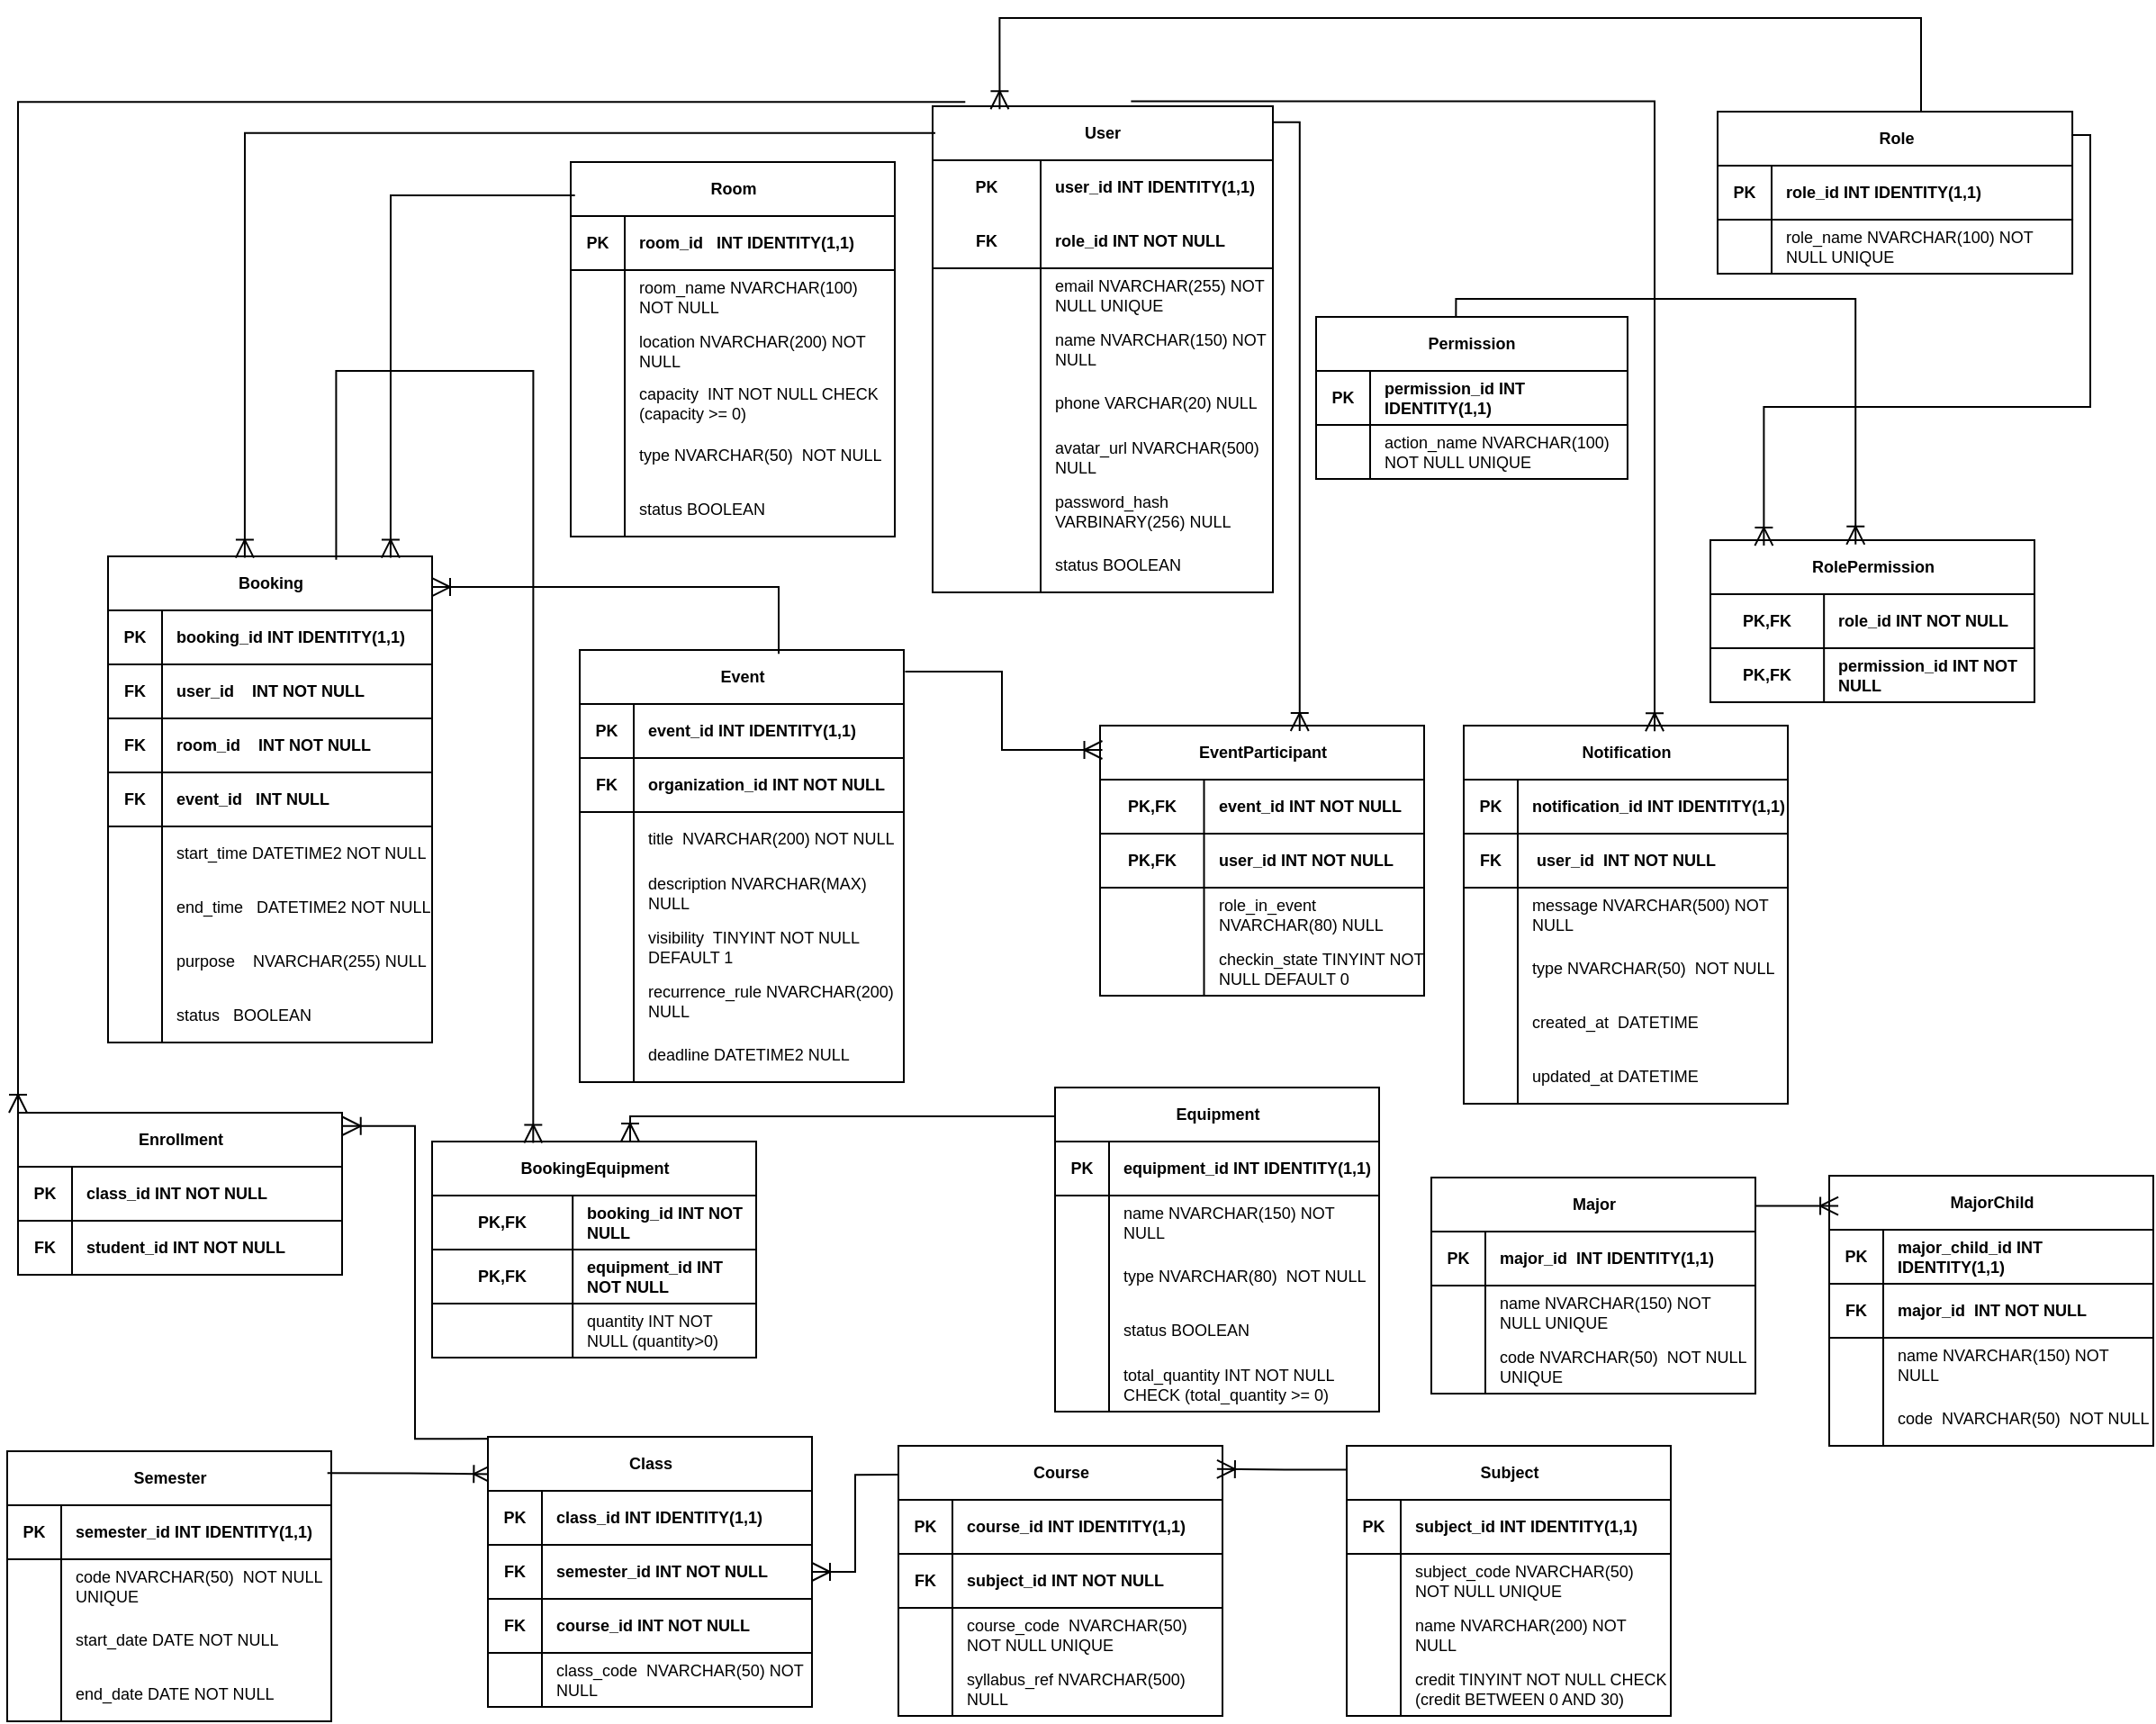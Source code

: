 <mxfile version="28.2.5">
  <diagram id="Z_Jd9_vFqHuM7HSUy-O4" name="Trang-1">
    <mxGraphModel dx="1135" dy="441" grid="0" gridSize="10" guides="1" tooltips="1" connect="1" arrows="1" fold="1" page="0" pageScale="1" pageWidth="1169" pageHeight="827" math="0" shadow="0">
      <root>
        <mxCell id="0" />
        <mxCell id="1" parent="0" />
        <mxCell id="cgfSAPBZQtxDOVaKvfF--1" value="User" style="shape=table;startSize=30;container=1;collapsible=1;childLayout=tableLayout;fixedRows=1;rowLines=0;fontStyle=1;align=center;resizeLast=1;html=1;whiteSpace=wrap;fontSize=9;" vertex="1" parent="1">
          <mxGeometry x="352" y="87" width="189" height="270" as="geometry" />
        </mxCell>
        <mxCell id="cgfSAPBZQtxDOVaKvfF--2" value="" style="shape=tableRow;horizontal=0;startSize=0;swimlaneHead=0;swimlaneBody=0;fillColor=none;collapsible=0;dropTarget=0;points=[[0,0.5],[1,0.5]];portConstraint=eastwest;top=0;left=0;right=0;bottom=0;html=1;fontSize=9;fontStyle=0" vertex="1" parent="cgfSAPBZQtxDOVaKvfF--1">
          <mxGeometry y="30" width="189" height="30" as="geometry" />
        </mxCell>
        <mxCell id="cgfSAPBZQtxDOVaKvfF--3" value="PK" style="shape=partialRectangle;connectable=0;fillColor=none;top=0;left=0;bottom=0;right=0;fontStyle=1;overflow=hidden;html=1;whiteSpace=wrap;fontSize=9;" vertex="1" parent="cgfSAPBZQtxDOVaKvfF--2">
          <mxGeometry width="60" height="30" as="geometry">
            <mxRectangle width="60" height="30" as="alternateBounds" />
          </mxGeometry>
        </mxCell>
        <mxCell id="cgfSAPBZQtxDOVaKvfF--4" value="user_id INT IDENTITY(1,1)" style="shape=partialRectangle;connectable=0;fillColor=none;top=0;left=0;bottom=0;right=0;align=left;spacingLeft=6;fontStyle=1;overflow=hidden;html=1;whiteSpace=wrap;fontSize=9;" vertex="1" parent="cgfSAPBZQtxDOVaKvfF--2">
          <mxGeometry x="60" width="129" height="30" as="geometry">
            <mxRectangle width="129" height="30" as="alternateBounds" />
          </mxGeometry>
        </mxCell>
        <mxCell id="cgfSAPBZQtxDOVaKvfF--5" value="" style="shape=tableRow;horizontal=0;startSize=0;swimlaneHead=0;swimlaneBody=0;fillColor=none;collapsible=0;dropTarget=0;points=[[0,0.5],[1,0.5]];portConstraint=eastwest;top=0;left=0;right=0;bottom=1;html=1;fontSize=9;fontStyle=0" vertex="1" parent="cgfSAPBZQtxDOVaKvfF--1">
          <mxGeometry y="60" width="189" height="30" as="geometry" />
        </mxCell>
        <mxCell id="cgfSAPBZQtxDOVaKvfF--6" value="FK" style="shape=partialRectangle;connectable=0;fillColor=none;top=0;left=0;bottom=0;right=0;fontStyle=1;overflow=hidden;html=1;whiteSpace=wrap;fontSize=9;" vertex="1" parent="cgfSAPBZQtxDOVaKvfF--5">
          <mxGeometry width="60" height="30" as="geometry">
            <mxRectangle width="60" height="30" as="alternateBounds" />
          </mxGeometry>
        </mxCell>
        <mxCell id="cgfSAPBZQtxDOVaKvfF--7" value="role_id INT NOT NULL" style="shape=partialRectangle;connectable=0;fillColor=none;top=0;left=0;bottom=0;right=0;align=left;spacingLeft=6;fontStyle=1;overflow=hidden;html=1;whiteSpace=wrap;fontSize=9;" vertex="1" parent="cgfSAPBZQtxDOVaKvfF--5">
          <mxGeometry x="60" width="129" height="30" as="geometry">
            <mxRectangle width="129" height="30" as="alternateBounds" />
          </mxGeometry>
        </mxCell>
        <mxCell id="cgfSAPBZQtxDOVaKvfF--8" value="" style="shape=tableRow;horizontal=0;startSize=0;swimlaneHead=0;swimlaneBody=0;fillColor=none;collapsible=0;dropTarget=0;points=[[0,0.5],[1,0.5]];portConstraint=eastwest;top=0;left=0;right=0;bottom=0;html=1;fontSize=9;fontStyle=0" vertex="1" parent="cgfSAPBZQtxDOVaKvfF--1">
          <mxGeometry y="90" width="189" height="30" as="geometry" />
        </mxCell>
        <mxCell id="cgfSAPBZQtxDOVaKvfF--9" value="" style="shape=partialRectangle;connectable=0;fillColor=none;top=0;left=0;bottom=0;right=0;editable=1;overflow=hidden;html=1;whiteSpace=wrap;fontSize=9;fontStyle=0" vertex="1" parent="cgfSAPBZQtxDOVaKvfF--8">
          <mxGeometry width="60" height="30" as="geometry">
            <mxRectangle width="60" height="30" as="alternateBounds" />
          </mxGeometry>
        </mxCell>
        <mxCell id="cgfSAPBZQtxDOVaKvfF--10" value="email NVARCHAR(255) NOT NULL UNIQUE" style="shape=partialRectangle;connectable=0;fillColor=none;top=0;left=0;bottom=0;right=0;align=left;spacingLeft=6;overflow=hidden;html=1;whiteSpace=wrap;fontSize=9;fontStyle=0" vertex="1" parent="cgfSAPBZQtxDOVaKvfF--8">
          <mxGeometry x="60" width="129" height="30" as="geometry">
            <mxRectangle width="129" height="30" as="alternateBounds" />
          </mxGeometry>
        </mxCell>
        <mxCell id="cgfSAPBZQtxDOVaKvfF--11" value="" style="shape=tableRow;horizontal=0;startSize=0;swimlaneHead=0;swimlaneBody=0;fillColor=none;collapsible=0;dropTarget=0;points=[[0,0.5],[1,0.5]];portConstraint=eastwest;top=0;left=0;right=0;bottom=0;html=1;fontSize=9;fontStyle=0" vertex="1" parent="cgfSAPBZQtxDOVaKvfF--1">
          <mxGeometry y="120" width="189" height="30" as="geometry" />
        </mxCell>
        <mxCell id="cgfSAPBZQtxDOVaKvfF--12" value="" style="shape=partialRectangle;connectable=0;fillColor=none;top=0;left=0;bottom=0;right=0;editable=1;overflow=hidden;html=1;whiteSpace=wrap;fontSize=9;fontStyle=0" vertex="1" parent="cgfSAPBZQtxDOVaKvfF--11">
          <mxGeometry width="60" height="30" as="geometry">
            <mxRectangle width="60" height="30" as="alternateBounds" />
          </mxGeometry>
        </mxCell>
        <mxCell id="cgfSAPBZQtxDOVaKvfF--13" value="name NVARCHAR(150) NOT NULL" style="shape=partialRectangle;connectable=0;fillColor=none;top=0;left=0;bottom=0;right=0;align=left;spacingLeft=6;overflow=hidden;html=1;whiteSpace=wrap;fontSize=9;fontStyle=0" vertex="1" parent="cgfSAPBZQtxDOVaKvfF--11">
          <mxGeometry x="60" width="129" height="30" as="geometry">
            <mxRectangle width="129" height="30" as="alternateBounds" />
          </mxGeometry>
        </mxCell>
        <mxCell id="cgfSAPBZQtxDOVaKvfF--14" value="" style="shape=tableRow;horizontal=0;startSize=0;swimlaneHead=0;swimlaneBody=0;fillColor=none;collapsible=0;dropTarget=0;points=[[0,0.5],[1,0.5]];portConstraint=eastwest;top=0;left=0;right=0;bottom=0;html=1;fontSize=9;fontStyle=0" vertex="1" parent="cgfSAPBZQtxDOVaKvfF--1">
          <mxGeometry y="150" width="189" height="30" as="geometry" />
        </mxCell>
        <mxCell id="cgfSAPBZQtxDOVaKvfF--15" value="" style="shape=partialRectangle;connectable=0;fillColor=none;top=0;left=0;bottom=0;right=0;editable=1;overflow=hidden;html=1;whiteSpace=wrap;fontSize=9;fontStyle=0" vertex="1" parent="cgfSAPBZQtxDOVaKvfF--14">
          <mxGeometry width="60" height="30" as="geometry">
            <mxRectangle width="60" height="30" as="alternateBounds" />
          </mxGeometry>
        </mxCell>
        <mxCell id="cgfSAPBZQtxDOVaKvfF--16" value="phone VARCHAR(20) NULL" style="shape=partialRectangle;connectable=0;fillColor=none;top=0;left=0;bottom=0;right=0;align=left;spacingLeft=6;overflow=hidden;html=1;whiteSpace=wrap;fontSize=9;fontStyle=0" vertex="1" parent="cgfSAPBZQtxDOVaKvfF--14">
          <mxGeometry x="60" width="129" height="30" as="geometry">
            <mxRectangle width="129" height="30" as="alternateBounds" />
          </mxGeometry>
        </mxCell>
        <mxCell id="cgfSAPBZQtxDOVaKvfF--17" value="" style="shape=tableRow;horizontal=0;startSize=0;swimlaneHead=0;swimlaneBody=0;fillColor=none;collapsible=0;dropTarget=0;points=[[0,0.5],[1,0.5]];portConstraint=eastwest;top=0;left=0;right=0;bottom=0;html=1;fontSize=9;fontStyle=0" vertex="1" parent="cgfSAPBZQtxDOVaKvfF--1">
          <mxGeometry y="180" width="189" height="30" as="geometry" />
        </mxCell>
        <mxCell id="cgfSAPBZQtxDOVaKvfF--18" value="" style="shape=partialRectangle;connectable=0;fillColor=none;top=0;left=0;bottom=0;right=0;editable=1;overflow=hidden;html=1;whiteSpace=wrap;fontSize=9;fontStyle=0" vertex="1" parent="cgfSAPBZQtxDOVaKvfF--17">
          <mxGeometry width="60" height="30" as="geometry">
            <mxRectangle width="60" height="30" as="alternateBounds" />
          </mxGeometry>
        </mxCell>
        <mxCell id="cgfSAPBZQtxDOVaKvfF--19" value="avatar_url NVARCHAR(500) NULL" style="shape=partialRectangle;connectable=0;fillColor=none;top=0;left=0;bottom=0;right=0;align=left;spacingLeft=6;overflow=hidden;html=1;whiteSpace=wrap;fontSize=9;fontStyle=0" vertex="1" parent="cgfSAPBZQtxDOVaKvfF--17">
          <mxGeometry x="60" width="129" height="30" as="geometry">
            <mxRectangle width="129" height="30" as="alternateBounds" />
          </mxGeometry>
        </mxCell>
        <mxCell id="cgfSAPBZQtxDOVaKvfF--20" value="" style="shape=tableRow;horizontal=0;startSize=0;swimlaneHead=0;swimlaneBody=0;fillColor=none;collapsible=0;dropTarget=0;points=[[0,0.5],[1,0.5]];portConstraint=eastwest;top=0;left=0;right=0;bottom=0;html=1;fontSize=9;fontStyle=0" vertex="1" parent="cgfSAPBZQtxDOVaKvfF--1">
          <mxGeometry y="210" width="189" height="30" as="geometry" />
        </mxCell>
        <mxCell id="cgfSAPBZQtxDOVaKvfF--21" value="" style="shape=partialRectangle;connectable=0;fillColor=none;top=0;left=0;bottom=0;right=0;editable=1;overflow=hidden;html=1;whiteSpace=wrap;fontSize=9;fontStyle=0" vertex="1" parent="cgfSAPBZQtxDOVaKvfF--20">
          <mxGeometry width="60" height="30" as="geometry">
            <mxRectangle width="60" height="30" as="alternateBounds" />
          </mxGeometry>
        </mxCell>
        <mxCell id="cgfSAPBZQtxDOVaKvfF--22" value="password_hash VARBINARY(256) NULL" style="shape=partialRectangle;connectable=0;fillColor=none;top=0;left=0;bottom=0;right=0;align=left;spacingLeft=6;overflow=hidden;html=1;whiteSpace=wrap;fontSize=9;fontStyle=0" vertex="1" parent="cgfSAPBZQtxDOVaKvfF--20">
          <mxGeometry x="60" width="129" height="30" as="geometry">
            <mxRectangle width="129" height="30" as="alternateBounds" />
          </mxGeometry>
        </mxCell>
        <mxCell id="cgfSAPBZQtxDOVaKvfF--23" value="" style="shape=tableRow;horizontal=0;startSize=0;swimlaneHead=0;swimlaneBody=0;fillColor=none;collapsible=0;dropTarget=0;points=[[0,0.5],[1,0.5]];portConstraint=eastwest;top=0;left=0;right=0;bottom=0;html=1;fontSize=9;fontStyle=0" vertex="1" parent="cgfSAPBZQtxDOVaKvfF--1">
          <mxGeometry y="240" width="189" height="30" as="geometry" />
        </mxCell>
        <mxCell id="cgfSAPBZQtxDOVaKvfF--24" value="" style="shape=partialRectangle;connectable=0;fillColor=none;top=0;left=0;bottom=0;right=0;editable=1;overflow=hidden;html=1;whiteSpace=wrap;fontSize=9;fontStyle=0" vertex="1" parent="cgfSAPBZQtxDOVaKvfF--23">
          <mxGeometry width="60" height="30" as="geometry">
            <mxRectangle width="60" height="30" as="alternateBounds" />
          </mxGeometry>
        </mxCell>
        <mxCell id="cgfSAPBZQtxDOVaKvfF--25" value="status BOOLEAN" style="shape=partialRectangle;connectable=0;fillColor=none;top=0;left=0;bottom=0;right=0;align=left;spacingLeft=6;overflow=hidden;html=1;whiteSpace=wrap;fontSize=9;fontStyle=0" vertex="1" parent="cgfSAPBZQtxDOVaKvfF--23">
          <mxGeometry x="60" width="129" height="30" as="geometry">
            <mxRectangle width="129" height="30" as="alternateBounds" />
          </mxGeometry>
        </mxCell>
        <mxCell id="cgfSAPBZQtxDOVaKvfF--26" value="Role" style="shape=table;startSize=30;container=1;collapsible=1;childLayout=tableLayout;fixedRows=1;rowLines=0;fontStyle=1;align=center;resizeLast=1;html=1;fontSize=9;" vertex="1" parent="1">
          <mxGeometry x="788" y="90" width="197.034" height="90" as="geometry" />
        </mxCell>
        <mxCell id="cgfSAPBZQtxDOVaKvfF--27" value="" style="shape=tableRow;horizontal=0;startSize=0;swimlaneHead=0;swimlaneBody=0;fillColor=none;collapsible=0;dropTarget=0;points=[[0,0.5],[1,0.5]];portConstraint=eastwest;top=0;left=0;right=0;bottom=1;fontSize=9;fontStyle=0" vertex="1" parent="cgfSAPBZQtxDOVaKvfF--26">
          <mxGeometry y="30" width="197.034" height="30" as="geometry" />
        </mxCell>
        <mxCell id="cgfSAPBZQtxDOVaKvfF--28" value="PK" style="shape=partialRectangle;connectable=0;fillColor=none;top=0;left=0;bottom=0;right=0;fontStyle=1;overflow=hidden;whiteSpace=wrap;html=1;fontSize=9;" vertex="1" parent="cgfSAPBZQtxDOVaKvfF--27">
          <mxGeometry width="30" height="30" as="geometry">
            <mxRectangle width="30" height="30" as="alternateBounds" />
          </mxGeometry>
        </mxCell>
        <mxCell id="cgfSAPBZQtxDOVaKvfF--29" value="role_id INT IDENTITY(1,1)" style="shape=partialRectangle;connectable=0;fillColor=none;top=0;left=0;bottom=0;right=0;align=left;spacingLeft=6;fontStyle=1;overflow=hidden;whiteSpace=wrap;html=1;fontSize=9;" vertex="1" parent="cgfSAPBZQtxDOVaKvfF--27">
          <mxGeometry x="30" width="167.034" height="30" as="geometry">
            <mxRectangle width="167.034" height="30" as="alternateBounds" />
          </mxGeometry>
        </mxCell>
        <mxCell id="cgfSAPBZQtxDOVaKvfF--30" value="" style="shape=tableRow;horizontal=0;startSize=0;swimlaneHead=0;swimlaneBody=0;fillColor=none;collapsible=0;dropTarget=0;points=[[0,0.5],[1,0.5]];portConstraint=eastwest;top=0;left=0;right=0;bottom=0;fontSize=9;fontStyle=0" vertex="1" parent="cgfSAPBZQtxDOVaKvfF--26">
          <mxGeometry y="60" width="197.034" height="30" as="geometry" />
        </mxCell>
        <mxCell id="cgfSAPBZQtxDOVaKvfF--31" value="" style="shape=partialRectangle;connectable=0;fillColor=none;top=0;left=0;bottom=0;right=0;editable=1;overflow=hidden;whiteSpace=wrap;html=1;fontSize=9;fontStyle=0" vertex="1" parent="cgfSAPBZQtxDOVaKvfF--30">
          <mxGeometry width="30" height="30" as="geometry">
            <mxRectangle width="30" height="30" as="alternateBounds" />
          </mxGeometry>
        </mxCell>
        <mxCell id="cgfSAPBZQtxDOVaKvfF--32" value="role_name NVARCHAR(100) NOT NULL UNIQUE" style="shape=partialRectangle;connectable=0;fillColor=none;top=0;left=0;bottom=0;right=0;align=left;spacingLeft=6;overflow=hidden;whiteSpace=wrap;html=1;fontSize=9;fontStyle=0" vertex="1" parent="cgfSAPBZQtxDOVaKvfF--30">
          <mxGeometry x="30" width="167.034" height="30" as="geometry">
            <mxRectangle width="167.034" height="30" as="alternateBounds" />
          </mxGeometry>
        </mxCell>
        <mxCell id="cgfSAPBZQtxDOVaKvfF--33" value="Permission" style="shape=table;startSize=30;container=1;collapsible=1;childLayout=tableLayout;fixedRows=1;rowLines=0;fontStyle=1;align=center;resizeLast=1;html=1;fontSize=9;" vertex="1" parent="1">
          <mxGeometry x="565" y="204" width="172.985" height="90" as="geometry" />
        </mxCell>
        <mxCell id="cgfSAPBZQtxDOVaKvfF--34" value="" style="shape=tableRow;horizontal=0;startSize=0;swimlaneHead=0;swimlaneBody=0;fillColor=none;collapsible=0;dropTarget=0;points=[[0,0.5],[1,0.5]];portConstraint=eastwest;top=0;left=0;right=0;bottom=1;fontSize=9;fontStyle=0" vertex="1" parent="cgfSAPBZQtxDOVaKvfF--33">
          <mxGeometry y="30" width="172.985" height="30" as="geometry" />
        </mxCell>
        <mxCell id="cgfSAPBZQtxDOVaKvfF--35" value="PK" style="shape=partialRectangle;connectable=0;fillColor=none;top=0;left=0;bottom=0;right=0;fontStyle=1;overflow=hidden;whiteSpace=wrap;html=1;fontSize=9;" vertex="1" parent="cgfSAPBZQtxDOVaKvfF--34">
          <mxGeometry width="30" height="30" as="geometry">
            <mxRectangle width="30" height="30" as="alternateBounds" />
          </mxGeometry>
        </mxCell>
        <mxCell id="cgfSAPBZQtxDOVaKvfF--36" value="permission_id INT IDENTITY(1,1)" style="shape=partialRectangle;connectable=0;fillColor=none;top=0;left=0;bottom=0;right=0;align=left;spacingLeft=6;fontStyle=1;overflow=hidden;whiteSpace=wrap;html=1;fontSize=9;" vertex="1" parent="cgfSAPBZQtxDOVaKvfF--34">
          <mxGeometry x="30" width="142.985" height="30" as="geometry">
            <mxRectangle width="142.985" height="30" as="alternateBounds" />
          </mxGeometry>
        </mxCell>
        <mxCell id="cgfSAPBZQtxDOVaKvfF--37" value="" style="shape=tableRow;horizontal=0;startSize=0;swimlaneHead=0;swimlaneBody=0;fillColor=none;collapsible=0;dropTarget=0;points=[[0,0.5],[1,0.5]];portConstraint=eastwest;top=0;left=0;right=0;bottom=0;fontSize=9;fontStyle=0" vertex="1" parent="cgfSAPBZQtxDOVaKvfF--33">
          <mxGeometry y="60" width="172.985" height="30" as="geometry" />
        </mxCell>
        <mxCell id="cgfSAPBZQtxDOVaKvfF--38" value="" style="shape=partialRectangle;connectable=0;fillColor=none;top=0;left=0;bottom=0;right=0;editable=1;overflow=hidden;whiteSpace=wrap;html=1;fontSize=9;fontStyle=0" vertex="1" parent="cgfSAPBZQtxDOVaKvfF--37">
          <mxGeometry width="30" height="30" as="geometry">
            <mxRectangle width="30" height="30" as="alternateBounds" />
          </mxGeometry>
        </mxCell>
        <mxCell id="cgfSAPBZQtxDOVaKvfF--39" value="action_name NVARCHAR(100) NOT NULL UNIQUE" style="shape=partialRectangle;connectable=0;fillColor=none;top=0;left=0;bottom=0;right=0;align=left;spacingLeft=6;overflow=hidden;whiteSpace=wrap;html=1;fontSize=9;fontStyle=0" vertex="1" parent="cgfSAPBZQtxDOVaKvfF--37">
          <mxGeometry x="30" width="142.985" height="30" as="geometry">
            <mxRectangle width="142.985" height="30" as="alternateBounds" />
          </mxGeometry>
        </mxCell>
        <mxCell id="cgfSAPBZQtxDOVaKvfF--40" value="RolePermission" style="shape=table;startSize=30;container=1;collapsible=1;childLayout=tableLayout;fixedRows=1;rowLines=0;fontStyle=1;align=center;resizeLast=1;html=1;fontSize=9;" vertex="1" parent="1">
          <mxGeometry x="784" y="328" width="180" height="90" as="geometry" />
        </mxCell>
        <mxCell id="cgfSAPBZQtxDOVaKvfF--41" value="" style="shape=tableRow;horizontal=0;startSize=0;swimlaneHead=0;swimlaneBody=0;fillColor=none;collapsible=0;dropTarget=0;points=[[0,0.5],[1,0.5]];portConstraint=eastwest;top=0;left=0;right=0;bottom=1;fontSize=9;fontStyle=0" vertex="1" parent="cgfSAPBZQtxDOVaKvfF--40">
          <mxGeometry y="30" width="180" height="30" as="geometry" />
        </mxCell>
        <mxCell id="cgfSAPBZQtxDOVaKvfF--42" value="PK,FK" style="shape=partialRectangle;connectable=0;fillColor=none;top=0;left=0;bottom=0;right=0;fontStyle=1;overflow=hidden;whiteSpace=wrap;html=1;fontSize=9;" vertex="1" parent="cgfSAPBZQtxDOVaKvfF--41">
          <mxGeometry width="63.083" height="30" as="geometry">
            <mxRectangle width="63.083" height="30" as="alternateBounds" />
          </mxGeometry>
        </mxCell>
        <mxCell id="cgfSAPBZQtxDOVaKvfF--43" value="role_id INT NOT NULL" style="shape=partialRectangle;connectable=0;fillColor=none;top=0;left=0;bottom=0;right=0;align=left;spacingLeft=6;fontStyle=1;overflow=hidden;whiteSpace=wrap;html=1;fontSize=9;" vertex="1" parent="cgfSAPBZQtxDOVaKvfF--41">
          <mxGeometry x="63.083" width="116.917" height="30" as="geometry">
            <mxRectangle width="116.917" height="30" as="alternateBounds" />
          </mxGeometry>
        </mxCell>
        <mxCell id="cgfSAPBZQtxDOVaKvfF--44" value="" style="shape=tableRow;horizontal=0;startSize=0;swimlaneHead=0;swimlaneBody=0;fillColor=none;collapsible=0;dropTarget=0;points=[[0,0.5],[1,0.5]];portConstraint=eastwest;top=0;left=0;right=0;bottom=1;fontSize=9;fontStyle=0" vertex="1" parent="cgfSAPBZQtxDOVaKvfF--40">
          <mxGeometry y="60" width="180" height="30" as="geometry" />
        </mxCell>
        <mxCell id="cgfSAPBZQtxDOVaKvfF--45" value="PK,FK" style="shape=partialRectangle;connectable=0;fillColor=none;top=0;left=0;bottom=0;right=0;fontStyle=1;overflow=hidden;whiteSpace=wrap;html=1;fontSize=9;" vertex="1" parent="cgfSAPBZQtxDOVaKvfF--44">
          <mxGeometry width="63.083" height="30" as="geometry">
            <mxRectangle width="63.083" height="30" as="alternateBounds" />
          </mxGeometry>
        </mxCell>
        <mxCell id="cgfSAPBZQtxDOVaKvfF--46" value="permission_id INT NOT NULL" style="shape=partialRectangle;connectable=0;fillColor=none;top=0;left=0;bottom=0;right=0;align=left;spacingLeft=6;fontStyle=1;overflow=hidden;whiteSpace=wrap;html=1;fontSize=9;" vertex="1" parent="cgfSAPBZQtxDOVaKvfF--44">
          <mxGeometry x="63.083" width="116.917" height="30" as="geometry">
            <mxRectangle width="116.917" height="30" as="alternateBounds" />
          </mxGeometry>
        </mxCell>
        <mxCell id="cgfSAPBZQtxDOVaKvfF--47" value="Room" style="shape=table;startSize=30;container=1;collapsible=1;childLayout=tableLayout;fixedRows=1;rowLines=0;fontStyle=1;align=center;resizeLast=1;html=1;fontSize=9;" vertex="1" parent="1">
          <mxGeometry x="151" y="118" width="180" height="208" as="geometry" />
        </mxCell>
        <mxCell id="cgfSAPBZQtxDOVaKvfF--48" value="" style="shape=tableRow;horizontal=0;startSize=0;swimlaneHead=0;swimlaneBody=0;fillColor=none;collapsible=0;dropTarget=0;points=[[0,0.5],[1,0.5]];portConstraint=eastwest;top=0;left=0;right=0;bottom=1;fontSize=9;fontStyle=0" vertex="1" parent="cgfSAPBZQtxDOVaKvfF--47">
          <mxGeometry y="30" width="180" height="30" as="geometry" />
        </mxCell>
        <mxCell id="cgfSAPBZQtxDOVaKvfF--49" value="PK" style="shape=partialRectangle;connectable=0;fillColor=none;top=0;left=0;bottom=0;right=0;fontStyle=1;overflow=hidden;whiteSpace=wrap;html=1;fontSize=9;" vertex="1" parent="cgfSAPBZQtxDOVaKvfF--48">
          <mxGeometry width="30" height="30" as="geometry">
            <mxRectangle width="30" height="30" as="alternateBounds" />
          </mxGeometry>
        </mxCell>
        <mxCell id="cgfSAPBZQtxDOVaKvfF--50" value="room_id&amp;nbsp; &amp;nbsp;INT IDENTITY(1,1)" style="shape=partialRectangle;connectable=0;fillColor=none;top=0;left=0;bottom=0;right=0;align=left;spacingLeft=6;fontStyle=1;overflow=hidden;whiteSpace=wrap;html=1;fontSize=9;" vertex="1" parent="cgfSAPBZQtxDOVaKvfF--48">
          <mxGeometry x="30" width="150" height="30" as="geometry">
            <mxRectangle width="150" height="30" as="alternateBounds" />
          </mxGeometry>
        </mxCell>
        <mxCell id="cgfSAPBZQtxDOVaKvfF--51" value="" style="shape=tableRow;horizontal=0;startSize=0;swimlaneHead=0;swimlaneBody=0;fillColor=none;collapsible=0;dropTarget=0;points=[[0,0.5],[1,0.5]];portConstraint=eastwest;top=0;left=0;right=0;bottom=0;fontSize=9;fontStyle=0" vertex="1" parent="cgfSAPBZQtxDOVaKvfF--47">
          <mxGeometry y="60" width="180" height="30" as="geometry" />
        </mxCell>
        <mxCell id="cgfSAPBZQtxDOVaKvfF--52" value="" style="shape=partialRectangle;connectable=0;fillColor=none;top=0;left=0;bottom=0;right=0;editable=1;overflow=hidden;whiteSpace=wrap;html=1;fontSize=9;fontStyle=0" vertex="1" parent="cgfSAPBZQtxDOVaKvfF--51">
          <mxGeometry width="30" height="30" as="geometry">
            <mxRectangle width="30" height="30" as="alternateBounds" />
          </mxGeometry>
        </mxCell>
        <mxCell id="cgfSAPBZQtxDOVaKvfF--53" value="room_name NVARCHAR(100) NOT NULL" style="shape=partialRectangle;connectable=0;fillColor=none;top=0;left=0;bottom=0;right=0;align=left;spacingLeft=6;overflow=hidden;whiteSpace=wrap;html=1;fontSize=9;fontStyle=0" vertex="1" parent="cgfSAPBZQtxDOVaKvfF--51">
          <mxGeometry x="30" width="150" height="30" as="geometry">
            <mxRectangle width="150" height="30" as="alternateBounds" />
          </mxGeometry>
        </mxCell>
        <mxCell id="cgfSAPBZQtxDOVaKvfF--54" value="" style="shape=tableRow;horizontal=0;startSize=0;swimlaneHead=0;swimlaneBody=0;fillColor=none;collapsible=0;dropTarget=0;points=[[0,0.5],[1,0.5]];portConstraint=eastwest;top=0;left=0;right=0;bottom=0;fontSize=9;fontStyle=0" vertex="1" parent="cgfSAPBZQtxDOVaKvfF--47">
          <mxGeometry y="90" width="180" height="30" as="geometry" />
        </mxCell>
        <mxCell id="cgfSAPBZQtxDOVaKvfF--55" value="" style="shape=partialRectangle;connectable=0;fillColor=none;top=0;left=0;bottom=0;right=0;editable=1;overflow=hidden;whiteSpace=wrap;html=1;fontSize=9;fontStyle=0" vertex="1" parent="cgfSAPBZQtxDOVaKvfF--54">
          <mxGeometry width="30" height="30" as="geometry">
            <mxRectangle width="30" height="30" as="alternateBounds" />
          </mxGeometry>
        </mxCell>
        <mxCell id="cgfSAPBZQtxDOVaKvfF--56" value="location NVARCHAR(200) NOT NULL" style="shape=partialRectangle;connectable=0;fillColor=none;top=0;left=0;bottom=0;right=0;align=left;spacingLeft=6;overflow=hidden;whiteSpace=wrap;html=1;fontSize=9;fontStyle=0" vertex="1" parent="cgfSAPBZQtxDOVaKvfF--54">
          <mxGeometry x="30" width="150" height="30" as="geometry">
            <mxRectangle width="150" height="30" as="alternateBounds" />
          </mxGeometry>
        </mxCell>
        <mxCell id="cgfSAPBZQtxDOVaKvfF--57" value="" style="shape=tableRow;horizontal=0;startSize=0;swimlaneHead=0;swimlaneBody=0;fillColor=none;collapsible=0;dropTarget=0;points=[[0,0.5],[1,0.5]];portConstraint=eastwest;top=0;left=0;right=0;bottom=0;fontSize=9;fontStyle=0" vertex="1" parent="cgfSAPBZQtxDOVaKvfF--47">
          <mxGeometry y="120" width="180" height="28" as="geometry" />
        </mxCell>
        <mxCell id="cgfSAPBZQtxDOVaKvfF--58" value="" style="shape=partialRectangle;connectable=0;fillColor=none;top=0;left=0;bottom=0;right=0;editable=1;overflow=hidden;whiteSpace=wrap;html=1;fontSize=9;fontStyle=0" vertex="1" parent="cgfSAPBZQtxDOVaKvfF--57">
          <mxGeometry width="30" height="28" as="geometry">
            <mxRectangle width="30" height="28" as="alternateBounds" />
          </mxGeometry>
        </mxCell>
        <mxCell id="cgfSAPBZQtxDOVaKvfF--59" value="capacity&amp;nbsp; INT NOT NULL CHECK (capacity &amp;gt;= 0)" style="shape=partialRectangle;connectable=0;fillColor=none;top=0;left=0;bottom=0;right=0;align=left;spacingLeft=6;overflow=hidden;whiteSpace=wrap;html=1;fontSize=9;fontStyle=0" vertex="1" parent="cgfSAPBZQtxDOVaKvfF--57">
          <mxGeometry x="30" width="150" height="28" as="geometry">
            <mxRectangle width="150" height="28" as="alternateBounds" />
          </mxGeometry>
        </mxCell>
        <mxCell id="cgfSAPBZQtxDOVaKvfF--60" value="" style="shape=tableRow;horizontal=0;startSize=0;swimlaneHead=0;swimlaneBody=0;fillColor=none;collapsible=0;dropTarget=0;points=[[0,0.5],[1,0.5]];portConstraint=eastwest;top=0;left=0;right=0;bottom=0;fontSize=9;fontStyle=0" vertex="1" parent="cgfSAPBZQtxDOVaKvfF--47">
          <mxGeometry y="148" width="180" height="30" as="geometry" />
        </mxCell>
        <mxCell id="cgfSAPBZQtxDOVaKvfF--61" value="" style="shape=partialRectangle;connectable=0;fillColor=none;top=0;left=0;bottom=0;right=0;editable=1;overflow=hidden;whiteSpace=wrap;html=1;fontSize=9;fontStyle=0" vertex="1" parent="cgfSAPBZQtxDOVaKvfF--60">
          <mxGeometry width="30" height="30" as="geometry">
            <mxRectangle width="30" height="30" as="alternateBounds" />
          </mxGeometry>
        </mxCell>
        <mxCell id="cgfSAPBZQtxDOVaKvfF--62" value="type NVARCHAR(50)&amp;nbsp; NOT NULL" style="shape=partialRectangle;connectable=0;fillColor=none;top=0;left=0;bottom=0;right=0;align=left;spacingLeft=6;overflow=hidden;whiteSpace=wrap;html=1;fontSize=9;fontStyle=0" vertex="1" parent="cgfSAPBZQtxDOVaKvfF--60">
          <mxGeometry x="30" width="150" height="30" as="geometry">
            <mxRectangle width="150" height="30" as="alternateBounds" />
          </mxGeometry>
        </mxCell>
        <mxCell id="cgfSAPBZQtxDOVaKvfF--63" value="" style="shape=tableRow;horizontal=0;startSize=0;swimlaneHead=0;swimlaneBody=0;fillColor=none;collapsible=0;dropTarget=0;points=[[0,0.5],[1,0.5]];portConstraint=eastwest;top=0;left=0;right=0;bottom=0;fontSize=9;fontStyle=0" vertex="1" parent="cgfSAPBZQtxDOVaKvfF--47">
          <mxGeometry y="178" width="180" height="30" as="geometry" />
        </mxCell>
        <mxCell id="cgfSAPBZQtxDOVaKvfF--64" value="" style="shape=partialRectangle;connectable=0;fillColor=none;top=0;left=0;bottom=0;right=0;editable=1;overflow=hidden;whiteSpace=wrap;html=1;fontSize=9;fontStyle=0" vertex="1" parent="cgfSAPBZQtxDOVaKvfF--63">
          <mxGeometry width="30" height="30" as="geometry">
            <mxRectangle width="30" height="30" as="alternateBounds" />
          </mxGeometry>
        </mxCell>
        <mxCell id="cgfSAPBZQtxDOVaKvfF--65" value="status BOOLEAN" style="shape=partialRectangle;connectable=0;fillColor=none;top=0;left=0;bottom=0;right=0;align=left;spacingLeft=6;overflow=hidden;whiteSpace=wrap;html=1;fontSize=9;fontStyle=0" vertex="1" parent="cgfSAPBZQtxDOVaKvfF--63">
          <mxGeometry x="30" width="150" height="30" as="geometry">
            <mxRectangle width="150" height="30" as="alternateBounds" />
          </mxGeometry>
        </mxCell>
        <mxCell id="cgfSAPBZQtxDOVaKvfF--66" value="Equipment" style="shape=table;startSize=30;container=1;collapsible=1;childLayout=tableLayout;fixedRows=1;rowLines=0;fontStyle=1;align=center;resizeLast=1;html=1;fontSize=9;" vertex="1" parent="1">
          <mxGeometry x="420" y="632" width="180" height="180" as="geometry" />
        </mxCell>
        <mxCell id="cgfSAPBZQtxDOVaKvfF--67" value="" style="shape=tableRow;horizontal=0;startSize=0;swimlaneHead=0;swimlaneBody=0;fillColor=none;collapsible=0;dropTarget=0;points=[[0,0.5],[1,0.5]];portConstraint=eastwest;top=0;left=0;right=0;bottom=1;fontSize=9;fontStyle=0" vertex="1" parent="cgfSAPBZQtxDOVaKvfF--66">
          <mxGeometry y="30" width="180" height="30" as="geometry" />
        </mxCell>
        <mxCell id="cgfSAPBZQtxDOVaKvfF--68" value="PK" style="shape=partialRectangle;connectable=0;fillColor=none;top=0;left=0;bottom=0;right=0;fontStyle=1;overflow=hidden;whiteSpace=wrap;html=1;fontSize=9;" vertex="1" parent="cgfSAPBZQtxDOVaKvfF--67">
          <mxGeometry width="30" height="30" as="geometry">
            <mxRectangle width="30" height="30" as="alternateBounds" />
          </mxGeometry>
        </mxCell>
        <mxCell id="cgfSAPBZQtxDOVaKvfF--69" value="equipment_id INT IDENTITY(1,1)" style="shape=partialRectangle;connectable=0;fillColor=none;top=0;left=0;bottom=0;right=0;align=left;spacingLeft=6;fontStyle=1;overflow=hidden;whiteSpace=wrap;html=1;fontSize=9;" vertex="1" parent="cgfSAPBZQtxDOVaKvfF--67">
          <mxGeometry x="30" width="150" height="30" as="geometry">
            <mxRectangle width="150" height="30" as="alternateBounds" />
          </mxGeometry>
        </mxCell>
        <mxCell id="cgfSAPBZQtxDOVaKvfF--70" value="" style="shape=tableRow;horizontal=0;startSize=0;swimlaneHead=0;swimlaneBody=0;fillColor=none;collapsible=0;dropTarget=0;points=[[0,0.5],[1,0.5]];portConstraint=eastwest;top=0;left=0;right=0;bottom=0;fontSize=9;fontStyle=0" vertex="1" parent="cgfSAPBZQtxDOVaKvfF--66">
          <mxGeometry y="60" width="180" height="30" as="geometry" />
        </mxCell>
        <mxCell id="cgfSAPBZQtxDOVaKvfF--71" value="" style="shape=partialRectangle;connectable=0;fillColor=none;top=0;left=0;bottom=0;right=0;editable=1;overflow=hidden;whiteSpace=wrap;html=1;fontSize=9;fontStyle=0" vertex="1" parent="cgfSAPBZQtxDOVaKvfF--70">
          <mxGeometry width="30" height="30" as="geometry">
            <mxRectangle width="30" height="30" as="alternateBounds" />
          </mxGeometry>
        </mxCell>
        <mxCell id="cgfSAPBZQtxDOVaKvfF--72" value="name NVARCHAR(150) NOT NULL" style="shape=partialRectangle;connectable=0;fillColor=none;top=0;left=0;bottom=0;right=0;align=left;spacingLeft=6;overflow=hidden;whiteSpace=wrap;html=1;fontSize=9;fontStyle=0" vertex="1" parent="cgfSAPBZQtxDOVaKvfF--70">
          <mxGeometry x="30" width="150" height="30" as="geometry">
            <mxRectangle width="150" height="30" as="alternateBounds" />
          </mxGeometry>
        </mxCell>
        <mxCell id="cgfSAPBZQtxDOVaKvfF--73" value="" style="shape=tableRow;horizontal=0;startSize=0;swimlaneHead=0;swimlaneBody=0;fillColor=none;collapsible=0;dropTarget=0;points=[[0,0.5],[1,0.5]];portConstraint=eastwest;top=0;left=0;right=0;bottom=0;fontSize=9;fontStyle=0" vertex="1" parent="cgfSAPBZQtxDOVaKvfF--66">
          <mxGeometry y="90" width="180" height="30" as="geometry" />
        </mxCell>
        <mxCell id="cgfSAPBZQtxDOVaKvfF--74" value="" style="shape=partialRectangle;connectable=0;fillColor=none;top=0;left=0;bottom=0;right=0;editable=1;overflow=hidden;whiteSpace=wrap;html=1;fontSize=9;fontStyle=0" vertex="1" parent="cgfSAPBZQtxDOVaKvfF--73">
          <mxGeometry width="30" height="30" as="geometry">
            <mxRectangle width="30" height="30" as="alternateBounds" />
          </mxGeometry>
        </mxCell>
        <mxCell id="cgfSAPBZQtxDOVaKvfF--75" value="type NVARCHAR(80)&amp;nbsp; NOT NULL" style="shape=partialRectangle;connectable=0;fillColor=none;top=0;left=0;bottom=0;right=0;align=left;spacingLeft=6;overflow=hidden;whiteSpace=wrap;html=1;fontSize=9;fontStyle=0" vertex="1" parent="cgfSAPBZQtxDOVaKvfF--73">
          <mxGeometry x="30" width="150" height="30" as="geometry">
            <mxRectangle width="150" height="30" as="alternateBounds" />
          </mxGeometry>
        </mxCell>
        <mxCell id="cgfSAPBZQtxDOVaKvfF--76" value="" style="shape=tableRow;horizontal=0;startSize=0;swimlaneHead=0;swimlaneBody=0;fillColor=none;collapsible=0;dropTarget=0;points=[[0,0.5],[1,0.5]];portConstraint=eastwest;top=0;left=0;right=0;bottom=0;fontSize=9;fontStyle=0" vertex="1" parent="cgfSAPBZQtxDOVaKvfF--66">
          <mxGeometry y="120" width="180" height="30" as="geometry" />
        </mxCell>
        <mxCell id="cgfSAPBZQtxDOVaKvfF--77" value="" style="shape=partialRectangle;connectable=0;fillColor=none;top=0;left=0;bottom=0;right=0;editable=1;overflow=hidden;whiteSpace=wrap;html=1;fontSize=9;fontStyle=0" vertex="1" parent="cgfSAPBZQtxDOVaKvfF--76">
          <mxGeometry width="30" height="30" as="geometry">
            <mxRectangle width="30" height="30" as="alternateBounds" />
          </mxGeometry>
        </mxCell>
        <mxCell id="cgfSAPBZQtxDOVaKvfF--78" value="status BOOLEAN" style="shape=partialRectangle;connectable=0;fillColor=none;top=0;left=0;bottom=0;right=0;align=left;spacingLeft=6;overflow=hidden;whiteSpace=wrap;html=1;fontSize=9;fontStyle=0" vertex="1" parent="cgfSAPBZQtxDOVaKvfF--76">
          <mxGeometry x="30" width="150" height="30" as="geometry">
            <mxRectangle width="150" height="30" as="alternateBounds" />
          </mxGeometry>
        </mxCell>
        <mxCell id="cgfSAPBZQtxDOVaKvfF--79" value="" style="shape=tableRow;horizontal=0;startSize=0;swimlaneHead=0;swimlaneBody=0;fillColor=none;collapsible=0;dropTarget=0;points=[[0,0.5],[1,0.5]];portConstraint=eastwest;top=0;left=0;right=0;bottom=0;fontSize=9;fontStyle=0" vertex="1" parent="cgfSAPBZQtxDOVaKvfF--66">
          <mxGeometry y="150" width="180" height="30" as="geometry" />
        </mxCell>
        <mxCell id="cgfSAPBZQtxDOVaKvfF--80" value="" style="shape=partialRectangle;connectable=0;fillColor=none;top=0;left=0;bottom=0;right=0;editable=1;overflow=hidden;whiteSpace=wrap;html=1;fontSize=9;fontStyle=0" vertex="1" parent="cgfSAPBZQtxDOVaKvfF--79">
          <mxGeometry width="30" height="30" as="geometry">
            <mxRectangle width="30" height="30" as="alternateBounds" />
          </mxGeometry>
        </mxCell>
        <mxCell id="cgfSAPBZQtxDOVaKvfF--81" value="total_quantity INT NOT NULL CHECK (total_quantity &amp;gt;= 0)" style="shape=partialRectangle;connectable=0;fillColor=none;top=0;left=0;bottom=0;right=0;align=left;spacingLeft=6;overflow=hidden;whiteSpace=wrap;html=1;fontSize=9;fontStyle=0" vertex="1" parent="cgfSAPBZQtxDOVaKvfF--79">
          <mxGeometry x="30" width="150" height="30" as="geometry">
            <mxRectangle width="150" height="30" as="alternateBounds" />
          </mxGeometry>
        </mxCell>
        <mxCell id="cgfSAPBZQtxDOVaKvfF--82" value="Booking" style="shape=table;startSize=30;container=1;collapsible=1;childLayout=tableLayout;fixedRows=1;rowLines=0;fontStyle=1;align=center;resizeLast=1;html=1;fontSize=9;" vertex="1" parent="1">
          <mxGeometry x="-106" y="337" width="180" height="270" as="geometry" />
        </mxCell>
        <mxCell id="cgfSAPBZQtxDOVaKvfF--83" value="" style="shape=tableRow;horizontal=0;startSize=0;swimlaneHead=0;swimlaneBody=0;fillColor=none;collapsible=0;dropTarget=0;points=[[0,0.5],[1,0.5]];portConstraint=eastwest;top=0;left=0;right=0;bottom=1;fontSize=9;fontStyle=0" vertex="1" parent="cgfSAPBZQtxDOVaKvfF--82">
          <mxGeometry y="30" width="180" height="30" as="geometry" />
        </mxCell>
        <mxCell id="cgfSAPBZQtxDOVaKvfF--84" value="PK" style="shape=partialRectangle;connectable=0;fillColor=none;top=0;left=0;bottom=0;right=0;fontStyle=1;overflow=hidden;whiteSpace=wrap;html=1;fontSize=9;" vertex="1" parent="cgfSAPBZQtxDOVaKvfF--83">
          <mxGeometry width="30" height="30" as="geometry">
            <mxRectangle width="30" height="30" as="alternateBounds" />
          </mxGeometry>
        </mxCell>
        <mxCell id="cgfSAPBZQtxDOVaKvfF--85" value="booking_id INT IDENTITY(1,1)" style="shape=partialRectangle;connectable=0;fillColor=none;top=0;left=0;bottom=0;right=0;align=left;spacingLeft=6;fontStyle=1;overflow=hidden;whiteSpace=wrap;html=1;fontSize=9;" vertex="1" parent="cgfSAPBZQtxDOVaKvfF--83">
          <mxGeometry x="30" width="150" height="30" as="geometry">
            <mxRectangle width="150" height="30" as="alternateBounds" />
          </mxGeometry>
        </mxCell>
        <mxCell id="cgfSAPBZQtxDOVaKvfF--86" value="" style="shape=tableRow;horizontal=0;startSize=0;swimlaneHead=0;swimlaneBody=0;fillColor=none;collapsible=0;dropTarget=0;points=[[0,0.5],[1,0.5]];portConstraint=eastwest;top=0;left=0;right=0;bottom=1;fontSize=9;fontStyle=0" vertex="1" parent="cgfSAPBZQtxDOVaKvfF--82">
          <mxGeometry y="60" width="180" height="30" as="geometry" />
        </mxCell>
        <mxCell id="cgfSAPBZQtxDOVaKvfF--87" value="FK" style="shape=partialRectangle;connectable=0;fillColor=none;top=0;left=0;bottom=0;right=0;fontStyle=1;overflow=hidden;whiteSpace=wrap;html=1;fontSize=9;" vertex="1" parent="cgfSAPBZQtxDOVaKvfF--86">
          <mxGeometry width="30" height="30" as="geometry">
            <mxRectangle width="30" height="30" as="alternateBounds" />
          </mxGeometry>
        </mxCell>
        <mxCell id="cgfSAPBZQtxDOVaKvfF--88" value="user_id&amp;nbsp; &amp;nbsp; INT NOT NULL" style="shape=partialRectangle;connectable=0;fillColor=none;top=0;left=0;bottom=0;right=0;align=left;spacingLeft=6;fontStyle=1;overflow=hidden;whiteSpace=wrap;html=1;fontSize=9;" vertex="1" parent="cgfSAPBZQtxDOVaKvfF--86">
          <mxGeometry x="30" width="150" height="30" as="geometry">
            <mxRectangle width="150" height="30" as="alternateBounds" />
          </mxGeometry>
        </mxCell>
        <mxCell id="cgfSAPBZQtxDOVaKvfF--89" value="" style="shape=tableRow;horizontal=0;startSize=0;swimlaneHead=0;swimlaneBody=0;fillColor=none;collapsible=0;dropTarget=0;points=[[0,0.5],[1,0.5]];portConstraint=eastwest;top=0;left=0;right=0;bottom=1;fontSize=9;fontStyle=0" vertex="1" parent="cgfSAPBZQtxDOVaKvfF--82">
          <mxGeometry y="90" width="180" height="30" as="geometry" />
        </mxCell>
        <mxCell id="cgfSAPBZQtxDOVaKvfF--90" value="FK" style="shape=partialRectangle;connectable=0;fillColor=none;top=0;left=0;bottom=0;right=0;fontStyle=1;overflow=hidden;whiteSpace=wrap;html=1;fontSize=9;" vertex="1" parent="cgfSAPBZQtxDOVaKvfF--89">
          <mxGeometry width="30" height="30" as="geometry">
            <mxRectangle width="30" height="30" as="alternateBounds" />
          </mxGeometry>
        </mxCell>
        <mxCell id="cgfSAPBZQtxDOVaKvfF--91" value="room_id&amp;nbsp; &amp;nbsp; INT NOT NULL" style="shape=partialRectangle;connectable=0;fillColor=none;top=0;left=0;bottom=0;right=0;align=left;spacingLeft=6;fontStyle=1;overflow=hidden;whiteSpace=wrap;html=1;fontSize=9;" vertex="1" parent="cgfSAPBZQtxDOVaKvfF--89">
          <mxGeometry x="30" width="150" height="30" as="geometry">
            <mxRectangle width="150" height="30" as="alternateBounds" />
          </mxGeometry>
        </mxCell>
        <mxCell id="cgfSAPBZQtxDOVaKvfF--92" value="" style="shape=tableRow;horizontal=0;startSize=0;swimlaneHead=0;swimlaneBody=0;fillColor=none;collapsible=0;dropTarget=0;points=[[0,0.5],[1,0.5]];portConstraint=eastwest;top=0;left=0;right=0;bottom=1;fontSize=9;fontStyle=0" vertex="1" parent="cgfSAPBZQtxDOVaKvfF--82">
          <mxGeometry y="120" width="180" height="30" as="geometry" />
        </mxCell>
        <mxCell id="cgfSAPBZQtxDOVaKvfF--93" value="FK" style="shape=partialRectangle;connectable=0;fillColor=none;top=0;left=0;bottom=0;right=0;fontStyle=1;overflow=hidden;whiteSpace=wrap;html=1;fontSize=9;" vertex="1" parent="cgfSAPBZQtxDOVaKvfF--92">
          <mxGeometry width="30" height="30" as="geometry">
            <mxRectangle width="30" height="30" as="alternateBounds" />
          </mxGeometry>
        </mxCell>
        <mxCell id="cgfSAPBZQtxDOVaKvfF--94" value="event_id&amp;nbsp; &amp;nbsp;INT NULL" style="shape=partialRectangle;connectable=0;fillColor=none;top=0;left=0;bottom=0;right=0;align=left;spacingLeft=6;fontStyle=1;overflow=hidden;whiteSpace=wrap;html=1;fontSize=9;" vertex="1" parent="cgfSAPBZQtxDOVaKvfF--92">
          <mxGeometry x="30" width="150" height="30" as="geometry">
            <mxRectangle width="150" height="30" as="alternateBounds" />
          </mxGeometry>
        </mxCell>
        <mxCell id="cgfSAPBZQtxDOVaKvfF--95" value="" style="shape=tableRow;horizontal=0;startSize=0;swimlaneHead=0;swimlaneBody=0;fillColor=none;collapsible=0;dropTarget=0;points=[[0,0.5],[1,0.5]];portConstraint=eastwest;top=0;left=0;right=0;bottom=0;fontSize=9;fontStyle=0" vertex="1" parent="cgfSAPBZQtxDOVaKvfF--82">
          <mxGeometry y="150" width="180" height="30" as="geometry" />
        </mxCell>
        <mxCell id="cgfSAPBZQtxDOVaKvfF--96" value="" style="shape=partialRectangle;connectable=0;fillColor=none;top=0;left=0;bottom=0;right=0;editable=1;overflow=hidden;whiteSpace=wrap;html=1;fontSize=9;fontStyle=0" vertex="1" parent="cgfSAPBZQtxDOVaKvfF--95">
          <mxGeometry width="30" height="30" as="geometry">
            <mxRectangle width="30" height="30" as="alternateBounds" />
          </mxGeometry>
        </mxCell>
        <mxCell id="cgfSAPBZQtxDOVaKvfF--97" value="start_time DATETIME2 NOT NULL" style="shape=partialRectangle;connectable=0;fillColor=none;top=0;left=0;bottom=0;right=0;align=left;spacingLeft=6;overflow=hidden;whiteSpace=wrap;html=1;fontSize=9;fontStyle=0" vertex="1" parent="cgfSAPBZQtxDOVaKvfF--95">
          <mxGeometry x="30" width="150" height="30" as="geometry">
            <mxRectangle width="150" height="30" as="alternateBounds" />
          </mxGeometry>
        </mxCell>
        <mxCell id="cgfSAPBZQtxDOVaKvfF--98" value="" style="shape=tableRow;horizontal=0;startSize=0;swimlaneHead=0;swimlaneBody=0;fillColor=none;collapsible=0;dropTarget=0;points=[[0,0.5],[1,0.5]];portConstraint=eastwest;top=0;left=0;right=0;bottom=0;fontSize=9;fontStyle=0" vertex="1" parent="cgfSAPBZQtxDOVaKvfF--82">
          <mxGeometry y="180" width="180" height="30" as="geometry" />
        </mxCell>
        <mxCell id="cgfSAPBZQtxDOVaKvfF--99" value="" style="shape=partialRectangle;connectable=0;fillColor=none;top=0;left=0;bottom=0;right=0;editable=1;overflow=hidden;whiteSpace=wrap;html=1;fontSize=9;fontStyle=0" vertex="1" parent="cgfSAPBZQtxDOVaKvfF--98">
          <mxGeometry width="30" height="30" as="geometry">
            <mxRectangle width="30" height="30" as="alternateBounds" />
          </mxGeometry>
        </mxCell>
        <mxCell id="cgfSAPBZQtxDOVaKvfF--100" value="end_time&amp;nbsp; &amp;nbsp;DATETIME2 NOT NULL" style="shape=partialRectangle;connectable=0;fillColor=none;top=0;left=0;bottom=0;right=0;align=left;spacingLeft=6;overflow=hidden;whiteSpace=wrap;html=1;fontSize=9;fontStyle=0" vertex="1" parent="cgfSAPBZQtxDOVaKvfF--98">
          <mxGeometry x="30" width="150" height="30" as="geometry">
            <mxRectangle width="150" height="30" as="alternateBounds" />
          </mxGeometry>
        </mxCell>
        <mxCell id="cgfSAPBZQtxDOVaKvfF--101" value="" style="shape=tableRow;horizontal=0;startSize=0;swimlaneHead=0;swimlaneBody=0;fillColor=none;collapsible=0;dropTarget=0;points=[[0,0.5],[1,0.5]];portConstraint=eastwest;top=0;left=0;right=0;bottom=0;fontSize=9;fontStyle=0" vertex="1" parent="cgfSAPBZQtxDOVaKvfF--82">
          <mxGeometry y="210" width="180" height="30" as="geometry" />
        </mxCell>
        <mxCell id="cgfSAPBZQtxDOVaKvfF--102" value="" style="shape=partialRectangle;connectable=0;fillColor=none;top=0;left=0;bottom=0;right=0;editable=1;overflow=hidden;whiteSpace=wrap;html=1;fontSize=9;fontStyle=0" vertex="1" parent="cgfSAPBZQtxDOVaKvfF--101">
          <mxGeometry width="30" height="30" as="geometry">
            <mxRectangle width="30" height="30" as="alternateBounds" />
          </mxGeometry>
        </mxCell>
        <mxCell id="cgfSAPBZQtxDOVaKvfF--103" value="purpose&amp;nbsp; &amp;nbsp; NVARCHAR(255) NULL" style="shape=partialRectangle;connectable=0;fillColor=none;top=0;left=0;bottom=0;right=0;align=left;spacingLeft=6;overflow=hidden;whiteSpace=wrap;html=1;fontSize=9;fontStyle=0" vertex="1" parent="cgfSAPBZQtxDOVaKvfF--101">
          <mxGeometry x="30" width="150" height="30" as="geometry">
            <mxRectangle width="150" height="30" as="alternateBounds" />
          </mxGeometry>
        </mxCell>
        <mxCell id="cgfSAPBZQtxDOVaKvfF--104" value="" style="shape=tableRow;horizontal=0;startSize=0;swimlaneHead=0;swimlaneBody=0;fillColor=none;collapsible=0;dropTarget=0;points=[[0,0.5],[1,0.5]];portConstraint=eastwest;top=0;left=0;right=0;bottom=0;fontSize=9;fontStyle=0" vertex="1" parent="cgfSAPBZQtxDOVaKvfF--82">
          <mxGeometry y="240" width="180" height="30" as="geometry" />
        </mxCell>
        <mxCell id="cgfSAPBZQtxDOVaKvfF--105" value="" style="shape=partialRectangle;connectable=0;fillColor=none;top=0;left=0;bottom=0;right=0;editable=1;overflow=hidden;whiteSpace=wrap;html=1;fontSize=9;fontStyle=0" vertex="1" parent="cgfSAPBZQtxDOVaKvfF--104">
          <mxGeometry width="30" height="30" as="geometry">
            <mxRectangle width="30" height="30" as="alternateBounds" />
          </mxGeometry>
        </mxCell>
        <mxCell id="cgfSAPBZQtxDOVaKvfF--106" value="status&amp;nbsp; &amp;nbsp;BOOLEAN" style="shape=partialRectangle;connectable=0;fillColor=none;top=0;left=0;bottom=0;right=0;align=left;spacingLeft=6;overflow=hidden;whiteSpace=wrap;html=1;fontSize=9;fontStyle=0" vertex="1" parent="cgfSAPBZQtxDOVaKvfF--104">
          <mxGeometry x="30" width="150" height="30" as="geometry">
            <mxRectangle width="150" height="30" as="alternateBounds" />
          </mxGeometry>
        </mxCell>
        <mxCell id="cgfSAPBZQtxDOVaKvfF--107" value="BookingEquipment" style="shape=table;startSize=30;container=1;collapsible=1;childLayout=tableLayout;fixedRows=1;rowLines=0;fontStyle=1;align=center;resizeLast=1;html=1;fontSize=9;" vertex="1" parent="1">
          <mxGeometry x="74" y="662" width="180" height="120" as="geometry" />
        </mxCell>
        <mxCell id="cgfSAPBZQtxDOVaKvfF--108" value="" style="shape=tableRow;horizontal=0;startSize=0;swimlaneHead=0;swimlaneBody=0;fillColor=none;collapsible=0;dropTarget=0;points=[[0,0.5],[1,0.5]];portConstraint=eastwest;top=0;left=0;right=0;bottom=1;fontSize=9;fontStyle=0" vertex="1" parent="cgfSAPBZQtxDOVaKvfF--107">
          <mxGeometry y="30" width="180" height="30" as="geometry" />
        </mxCell>
        <mxCell id="cgfSAPBZQtxDOVaKvfF--109" value="PK,FK" style="shape=partialRectangle;connectable=0;fillColor=none;top=0;left=0;bottom=0;right=0;fontStyle=1;overflow=hidden;whiteSpace=wrap;html=1;fontSize=9;" vertex="1" parent="cgfSAPBZQtxDOVaKvfF--108">
          <mxGeometry width="78.083" height="30" as="geometry">
            <mxRectangle width="78.083" height="30" as="alternateBounds" />
          </mxGeometry>
        </mxCell>
        <mxCell id="cgfSAPBZQtxDOVaKvfF--110" value="booking_id INT NOT NULL" style="shape=partialRectangle;connectable=0;fillColor=none;top=0;left=0;bottom=0;right=0;align=left;spacingLeft=6;fontStyle=1;overflow=hidden;whiteSpace=wrap;html=1;fontSize=9;" vertex="1" parent="cgfSAPBZQtxDOVaKvfF--108">
          <mxGeometry x="78.083" width="101.917" height="30" as="geometry">
            <mxRectangle width="101.917" height="30" as="alternateBounds" />
          </mxGeometry>
        </mxCell>
        <mxCell id="cgfSAPBZQtxDOVaKvfF--111" value="" style="shape=tableRow;horizontal=0;startSize=0;swimlaneHead=0;swimlaneBody=0;fillColor=none;collapsible=0;dropTarget=0;points=[[0,0.5],[1,0.5]];portConstraint=eastwest;top=0;left=0;right=0;bottom=1;fontSize=9;fontStyle=0" vertex="1" parent="cgfSAPBZQtxDOVaKvfF--107">
          <mxGeometry y="60" width="180" height="30" as="geometry" />
        </mxCell>
        <mxCell id="cgfSAPBZQtxDOVaKvfF--112" value="PK,FK" style="shape=partialRectangle;connectable=0;fillColor=none;top=0;left=0;bottom=0;right=0;fontStyle=1;overflow=hidden;whiteSpace=wrap;html=1;fontSize=9;" vertex="1" parent="cgfSAPBZQtxDOVaKvfF--111">
          <mxGeometry width="78.083" height="30" as="geometry">
            <mxRectangle width="78.083" height="30" as="alternateBounds" />
          </mxGeometry>
        </mxCell>
        <mxCell id="cgfSAPBZQtxDOVaKvfF--113" value="equipment_id INT NOT NULL" style="shape=partialRectangle;connectable=0;fillColor=none;top=0;left=0;bottom=0;right=0;align=left;spacingLeft=6;fontStyle=1;overflow=hidden;whiteSpace=wrap;html=1;fontSize=9;" vertex="1" parent="cgfSAPBZQtxDOVaKvfF--111">
          <mxGeometry x="78.083" width="101.917" height="30" as="geometry">
            <mxRectangle width="101.917" height="30" as="alternateBounds" />
          </mxGeometry>
        </mxCell>
        <mxCell id="cgfSAPBZQtxDOVaKvfF--114" value="" style="shape=tableRow;horizontal=0;startSize=0;swimlaneHead=0;swimlaneBody=0;fillColor=none;collapsible=0;dropTarget=0;points=[[0,0.5],[1,0.5]];portConstraint=eastwest;top=0;left=0;right=0;bottom=0;fontSize=9;fontStyle=0" vertex="1" parent="cgfSAPBZQtxDOVaKvfF--107">
          <mxGeometry y="90" width="180" height="30" as="geometry" />
        </mxCell>
        <mxCell id="cgfSAPBZQtxDOVaKvfF--115" value="" style="shape=partialRectangle;connectable=0;fillColor=none;top=0;left=0;bottom=0;right=0;editable=1;overflow=hidden;whiteSpace=wrap;html=1;fontSize=9;fontStyle=0" vertex="1" parent="cgfSAPBZQtxDOVaKvfF--114">
          <mxGeometry width="78.083" height="30" as="geometry">
            <mxRectangle width="78.083" height="30" as="alternateBounds" />
          </mxGeometry>
        </mxCell>
        <mxCell id="cgfSAPBZQtxDOVaKvfF--116" value="quantity INT NOT NULL (quantity&amp;gt;0)" style="shape=partialRectangle;connectable=0;fillColor=none;top=0;left=0;bottom=0;right=0;align=left;spacingLeft=6;overflow=hidden;whiteSpace=wrap;html=1;fontSize=9;fontStyle=0" vertex="1" parent="cgfSAPBZQtxDOVaKvfF--114">
          <mxGeometry x="78.083" width="101.917" height="30" as="geometry">
            <mxRectangle width="101.917" height="30" as="alternateBounds" />
          </mxGeometry>
        </mxCell>
        <mxCell id="cgfSAPBZQtxDOVaKvfF--117" value="Event" style="shape=table;startSize=30;container=1;collapsible=1;childLayout=tableLayout;fixedRows=1;rowLines=0;fontStyle=1;align=center;resizeLast=1;html=1;fontSize=9;" vertex="1" parent="1">
          <mxGeometry x="156" y="389" width="180" height="240" as="geometry" />
        </mxCell>
        <mxCell id="cgfSAPBZQtxDOVaKvfF--118" value="" style="shape=tableRow;horizontal=0;startSize=0;swimlaneHead=0;swimlaneBody=0;fillColor=none;collapsible=0;dropTarget=0;points=[[0,0.5],[1,0.5]];portConstraint=eastwest;top=0;left=0;right=0;bottom=1;fontSize=9;fontStyle=0" vertex="1" parent="cgfSAPBZQtxDOVaKvfF--117">
          <mxGeometry y="30" width="180" height="30" as="geometry" />
        </mxCell>
        <mxCell id="cgfSAPBZQtxDOVaKvfF--119" value="PK" style="shape=partialRectangle;connectable=0;fillColor=none;top=0;left=0;bottom=0;right=0;fontStyle=1;overflow=hidden;whiteSpace=wrap;html=1;fontSize=9;" vertex="1" parent="cgfSAPBZQtxDOVaKvfF--118">
          <mxGeometry width="30" height="30" as="geometry">
            <mxRectangle width="30" height="30" as="alternateBounds" />
          </mxGeometry>
        </mxCell>
        <mxCell id="cgfSAPBZQtxDOVaKvfF--120" value="event_id INT IDENTITY(1,1)" style="shape=partialRectangle;connectable=0;fillColor=none;top=0;left=0;bottom=0;right=0;align=left;spacingLeft=6;fontStyle=1;overflow=hidden;whiteSpace=wrap;html=1;fontSize=9;" vertex="1" parent="cgfSAPBZQtxDOVaKvfF--118">
          <mxGeometry x="30" width="150" height="30" as="geometry">
            <mxRectangle width="150" height="30" as="alternateBounds" />
          </mxGeometry>
        </mxCell>
        <mxCell id="cgfSAPBZQtxDOVaKvfF--121" value="" style="shape=tableRow;horizontal=0;startSize=0;swimlaneHead=0;swimlaneBody=0;fillColor=none;collapsible=0;dropTarget=0;points=[[0,0.5],[1,0.5]];portConstraint=eastwest;top=0;left=0;right=0;bottom=1;fontSize=9;fontStyle=0" vertex="1" parent="cgfSAPBZQtxDOVaKvfF--117">
          <mxGeometry y="60" width="180" height="30" as="geometry" />
        </mxCell>
        <mxCell id="cgfSAPBZQtxDOVaKvfF--122" value="FK" style="shape=partialRectangle;connectable=0;fillColor=none;top=0;left=0;bottom=0;right=0;fontStyle=1;overflow=hidden;whiteSpace=wrap;html=1;fontSize=9;" vertex="1" parent="cgfSAPBZQtxDOVaKvfF--121">
          <mxGeometry width="30" height="30" as="geometry">
            <mxRectangle width="30" height="30" as="alternateBounds" />
          </mxGeometry>
        </mxCell>
        <mxCell id="cgfSAPBZQtxDOVaKvfF--123" value="organization_id INT NOT NULL" style="shape=partialRectangle;connectable=0;fillColor=none;top=0;left=0;bottom=0;right=0;align=left;spacingLeft=6;fontStyle=1;overflow=hidden;whiteSpace=wrap;html=1;fontSize=9;" vertex="1" parent="cgfSAPBZQtxDOVaKvfF--121">
          <mxGeometry x="30" width="150" height="30" as="geometry">
            <mxRectangle width="150" height="30" as="alternateBounds" />
          </mxGeometry>
        </mxCell>
        <mxCell id="cgfSAPBZQtxDOVaKvfF--124" value="" style="shape=tableRow;horizontal=0;startSize=0;swimlaneHead=0;swimlaneBody=0;fillColor=none;collapsible=0;dropTarget=0;points=[[0,0.5],[1,0.5]];portConstraint=eastwest;top=0;left=0;right=0;bottom=0;fontSize=9;fontStyle=0" vertex="1" parent="cgfSAPBZQtxDOVaKvfF--117">
          <mxGeometry y="90" width="180" height="30" as="geometry" />
        </mxCell>
        <mxCell id="cgfSAPBZQtxDOVaKvfF--125" value="" style="shape=partialRectangle;connectable=0;fillColor=none;top=0;left=0;bottom=0;right=0;editable=1;overflow=hidden;whiteSpace=wrap;html=1;fontSize=9;fontStyle=0" vertex="1" parent="cgfSAPBZQtxDOVaKvfF--124">
          <mxGeometry width="30" height="30" as="geometry">
            <mxRectangle width="30" height="30" as="alternateBounds" />
          </mxGeometry>
        </mxCell>
        <mxCell id="cgfSAPBZQtxDOVaKvfF--126" value="title&amp;nbsp; NVARCHAR(200) NOT NULL" style="shape=partialRectangle;connectable=0;fillColor=none;top=0;left=0;bottom=0;right=0;align=left;spacingLeft=6;overflow=hidden;whiteSpace=wrap;html=1;fontSize=9;fontStyle=0" vertex="1" parent="cgfSAPBZQtxDOVaKvfF--124">
          <mxGeometry x="30" width="150" height="30" as="geometry">
            <mxRectangle width="150" height="30" as="alternateBounds" />
          </mxGeometry>
        </mxCell>
        <mxCell id="cgfSAPBZQtxDOVaKvfF--127" value="" style="shape=tableRow;horizontal=0;startSize=0;swimlaneHead=0;swimlaneBody=0;fillColor=none;collapsible=0;dropTarget=0;points=[[0,0.5],[1,0.5]];portConstraint=eastwest;top=0;left=0;right=0;bottom=0;fontSize=9;fontStyle=0" vertex="1" parent="cgfSAPBZQtxDOVaKvfF--117">
          <mxGeometry y="120" width="180" height="30" as="geometry" />
        </mxCell>
        <mxCell id="cgfSAPBZQtxDOVaKvfF--128" value="" style="shape=partialRectangle;connectable=0;fillColor=none;top=0;left=0;bottom=0;right=0;editable=1;overflow=hidden;whiteSpace=wrap;html=1;fontSize=9;fontStyle=0" vertex="1" parent="cgfSAPBZQtxDOVaKvfF--127">
          <mxGeometry width="30" height="30" as="geometry">
            <mxRectangle width="30" height="30" as="alternateBounds" />
          </mxGeometry>
        </mxCell>
        <mxCell id="cgfSAPBZQtxDOVaKvfF--129" value="description NVARCHAR(MAX) NULL" style="shape=partialRectangle;connectable=0;fillColor=none;top=0;left=0;bottom=0;right=0;align=left;spacingLeft=6;overflow=hidden;whiteSpace=wrap;html=1;fontSize=9;fontStyle=0" vertex="1" parent="cgfSAPBZQtxDOVaKvfF--127">
          <mxGeometry x="30" width="150" height="30" as="geometry">
            <mxRectangle width="150" height="30" as="alternateBounds" />
          </mxGeometry>
        </mxCell>
        <mxCell id="cgfSAPBZQtxDOVaKvfF--130" value="" style="shape=tableRow;horizontal=0;startSize=0;swimlaneHead=0;swimlaneBody=0;fillColor=none;collapsible=0;dropTarget=0;points=[[0,0.5],[1,0.5]];portConstraint=eastwest;top=0;left=0;right=0;bottom=0;fontSize=9;fontStyle=0" vertex="1" parent="cgfSAPBZQtxDOVaKvfF--117">
          <mxGeometry y="150" width="180" height="30" as="geometry" />
        </mxCell>
        <mxCell id="cgfSAPBZQtxDOVaKvfF--131" value="" style="shape=partialRectangle;connectable=0;fillColor=none;top=0;left=0;bottom=0;right=0;editable=1;overflow=hidden;whiteSpace=wrap;html=1;fontSize=9;fontStyle=0" vertex="1" parent="cgfSAPBZQtxDOVaKvfF--130">
          <mxGeometry width="30" height="30" as="geometry">
            <mxRectangle width="30" height="30" as="alternateBounds" />
          </mxGeometry>
        </mxCell>
        <mxCell id="cgfSAPBZQtxDOVaKvfF--132" value="visibility&amp;nbsp; TINYINT NOT NULL DEFAULT 1" style="shape=partialRectangle;connectable=0;fillColor=none;top=0;left=0;bottom=0;right=0;align=left;spacingLeft=6;overflow=hidden;whiteSpace=wrap;html=1;fontSize=9;fontStyle=0" vertex="1" parent="cgfSAPBZQtxDOVaKvfF--130">
          <mxGeometry x="30" width="150" height="30" as="geometry">
            <mxRectangle width="150" height="30" as="alternateBounds" />
          </mxGeometry>
        </mxCell>
        <mxCell id="cgfSAPBZQtxDOVaKvfF--133" value="" style="shape=tableRow;horizontal=0;startSize=0;swimlaneHead=0;swimlaneBody=0;fillColor=none;collapsible=0;dropTarget=0;points=[[0,0.5],[1,0.5]];portConstraint=eastwest;top=0;left=0;right=0;bottom=0;fontSize=9;fontStyle=0" vertex="1" parent="cgfSAPBZQtxDOVaKvfF--117">
          <mxGeometry y="180" width="180" height="30" as="geometry" />
        </mxCell>
        <mxCell id="cgfSAPBZQtxDOVaKvfF--134" value="" style="shape=partialRectangle;connectable=0;fillColor=none;top=0;left=0;bottom=0;right=0;editable=1;overflow=hidden;whiteSpace=wrap;html=1;fontSize=9;fontStyle=0" vertex="1" parent="cgfSAPBZQtxDOVaKvfF--133">
          <mxGeometry width="30" height="30" as="geometry">
            <mxRectangle width="30" height="30" as="alternateBounds" />
          </mxGeometry>
        </mxCell>
        <mxCell id="cgfSAPBZQtxDOVaKvfF--135" value="recurrence_rule NVARCHAR(200) NULL" style="shape=partialRectangle;connectable=0;fillColor=none;top=0;left=0;bottom=0;right=0;align=left;spacingLeft=6;overflow=hidden;whiteSpace=wrap;html=1;fontSize=9;fontStyle=0" vertex="1" parent="cgfSAPBZQtxDOVaKvfF--133">
          <mxGeometry x="30" width="150" height="30" as="geometry">
            <mxRectangle width="150" height="30" as="alternateBounds" />
          </mxGeometry>
        </mxCell>
        <mxCell id="cgfSAPBZQtxDOVaKvfF--136" value="" style="shape=tableRow;horizontal=0;startSize=0;swimlaneHead=0;swimlaneBody=0;fillColor=none;collapsible=0;dropTarget=0;points=[[0,0.5],[1,0.5]];portConstraint=eastwest;top=0;left=0;right=0;bottom=0;fontSize=9;fontStyle=0" vertex="1" parent="cgfSAPBZQtxDOVaKvfF--117">
          <mxGeometry y="210" width="180" height="30" as="geometry" />
        </mxCell>
        <mxCell id="cgfSAPBZQtxDOVaKvfF--137" value="" style="shape=partialRectangle;connectable=0;fillColor=none;top=0;left=0;bottom=0;right=0;editable=1;overflow=hidden;whiteSpace=wrap;html=1;fontSize=9;fontStyle=0" vertex="1" parent="cgfSAPBZQtxDOVaKvfF--136">
          <mxGeometry width="30" height="30" as="geometry">
            <mxRectangle width="30" height="30" as="alternateBounds" />
          </mxGeometry>
        </mxCell>
        <mxCell id="cgfSAPBZQtxDOVaKvfF--138" value="deadline DATETIME2 NULL" style="shape=partialRectangle;connectable=0;fillColor=none;top=0;left=0;bottom=0;right=0;align=left;spacingLeft=6;overflow=hidden;whiteSpace=wrap;html=1;fontSize=9;fontStyle=0" vertex="1" parent="cgfSAPBZQtxDOVaKvfF--136">
          <mxGeometry x="30" width="150" height="30" as="geometry">
            <mxRectangle width="150" height="30" as="alternateBounds" />
          </mxGeometry>
        </mxCell>
        <mxCell id="cgfSAPBZQtxDOVaKvfF--139" value="EventParticipant" style="shape=table;startSize=30;container=1;collapsible=1;childLayout=tableLayout;fixedRows=1;rowLines=0;fontStyle=1;align=center;resizeLast=1;html=1;fontSize=9;" vertex="1" parent="1">
          <mxGeometry x="445" y="431" width="180" height="150" as="geometry" />
        </mxCell>
        <mxCell id="cgfSAPBZQtxDOVaKvfF--140" value="" style="shape=tableRow;horizontal=0;startSize=0;swimlaneHead=0;swimlaneBody=0;fillColor=none;collapsible=0;dropTarget=0;points=[[0,0.5],[1,0.5]];portConstraint=eastwest;top=0;left=0;right=0;bottom=1;fontSize=9;fontStyle=0" vertex="1" parent="cgfSAPBZQtxDOVaKvfF--139">
          <mxGeometry y="30" width="180" height="30" as="geometry" />
        </mxCell>
        <mxCell id="cgfSAPBZQtxDOVaKvfF--141" value="PK,FK" style="shape=partialRectangle;connectable=0;fillColor=none;top=0;left=0;bottom=0;right=0;fontStyle=1;overflow=hidden;whiteSpace=wrap;html=1;fontSize=9;" vertex="1" parent="cgfSAPBZQtxDOVaKvfF--140">
          <mxGeometry width="57.75" height="30" as="geometry">
            <mxRectangle width="57.75" height="30" as="alternateBounds" />
          </mxGeometry>
        </mxCell>
        <mxCell id="cgfSAPBZQtxDOVaKvfF--142" value="event_id INT NOT NULL" style="shape=partialRectangle;connectable=0;fillColor=none;top=0;left=0;bottom=0;right=0;align=left;spacingLeft=6;fontStyle=1;overflow=hidden;whiteSpace=wrap;html=1;fontSize=9;" vertex="1" parent="cgfSAPBZQtxDOVaKvfF--140">
          <mxGeometry x="57.75" width="122.25" height="30" as="geometry">
            <mxRectangle width="122.25" height="30" as="alternateBounds" />
          </mxGeometry>
        </mxCell>
        <mxCell id="cgfSAPBZQtxDOVaKvfF--143" value="" style="shape=tableRow;horizontal=0;startSize=0;swimlaneHead=0;swimlaneBody=0;fillColor=none;collapsible=0;dropTarget=0;points=[[0,0.5],[1,0.5]];portConstraint=eastwest;top=0;left=0;right=0;bottom=1;fontSize=9;fontStyle=0" vertex="1" parent="cgfSAPBZQtxDOVaKvfF--139">
          <mxGeometry y="60" width="180" height="30" as="geometry" />
        </mxCell>
        <mxCell id="cgfSAPBZQtxDOVaKvfF--144" value="PK,FK" style="shape=partialRectangle;connectable=0;fillColor=none;top=0;left=0;bottom=0;right=0;fontStyle=1;overflow=hidden;whiteSpace=wrap;html=1;fontSize=9;" vertex="1" parent="cgfSAPBZQtxDOVaKvfF--143">
          <mxGeometry width="57.75" height="30" as="geometry">
            <mxRectangle width="57.75" height="30" as="alternateBounds" />
          </mxGeometry>
        </mxCell>
        <mxCell id="cgfSAPBZQtxDOVaKvfF--145" value="user_id INT NOT NULL" style="shape=partialRectangle;connectable=0;fillColor=none;top=0;left=0;bottom=0;right=0;align=left;spacingLeft=6;fontStyle=1;overflow=hidden;whiteSpace=wrap;html=1;fontSize=9;" vertex="1" parent="cgfSAPBZQtxDOVaKvfF--143">
          <mxGeometry x="57.75" width="122.25" height="30" as="geometry">
            <mxRectangle width="122.25" height="30" as="alternateBounds" />
          </mxGeometry>
        </mxCell>
        <mxCell id="cgfSAPBZQtxDOVaKvfF--146" value="" style="shape=tableRow;horizontal=0;startSize=0;swimlaneHead=0;swimlaneBody=0;fillColor=none;collapsible=0;dropTarget=0;points=[[0,0.5],[1,0.5]];portConstraint=eastwest;top=0;left=0;right=0;bottom=0;fontSize=9;fontStyle=0" vertex="1" parent="cgfSAPBZQtxDOVaKvfF--139">
          <mxGeometry y="90" width="180" height="30" as="geometry" />
        </mxCell>
        <mxCell id="cgfSAPBZQtxDOVaKvfF--147" value="" style="shape=partialRectangle;connectable=0;fillColor=none;top=0;left=0;bottom=0;right=0;editable=1;overflow=hidden;whiteSpace=wrap;html=1;fontSize=9;fontStyle=0" vertex="1" parent="cgfSAPBZQtxDOVaKvfF--146">
          <mxGeometry width="57.75" height="30" as="geometry">
            <mxRectangle width="57.75" height="30" as="alternateBounds" />
          </mxGeometry>
        </mxCell>
        <mxCell id="cgfSAPBZQtxDOVaKvfF--148" value="role_in_event NVARCHAR(80) NULL" style="shape=partialRectangle;connectable=0;fillColor=none;top=0;left=0;bottom=0;right=0;align=left;spacingLeft=6;overflow=hidden;whiteSpace=wrap;html=1;fontSize=9;fontStyle=0" vertex="1" parent="cgfSAPBZQtxDOVaKvfF--146">
          <mxGeometry x="57.75" width="122.25" height="30" as="geometry">
            <mxRectangle width="122.25" height="30" as="alternateBounds" />
          </mxGeometry>
        </mxCell>
        <mxCell id="cgfSAPBZQtxDOVaKvfF--149" value="" style="shape=tableRow;horizontal=0;startSize=0;swimlaneHead=0;swimlaneBody=0;fillColor=none;collapsible=0;dropTarget=0;points=[[0,0.5],[1,0.5]];portConstraint=eastwest;top=0;left=0;right=0;bottom=0;fontSize=9;fontStyle=0" vertex="1" parent="cgfSAPBZQtxDOVaKvfF--139">
          <mxGeometry y="120" width="180" height="30" as="geometry" />
        </mxCell>
        <mxCell id="cgfSAPBZQtxDOVaKvfF--150" value="" style="shape=partialRectangle;connectable=0;fillColor=none;top=0;left=0;bottom=0;right=0;editable=1;overflow=hidden;whiteSpace=wrap;html=1;fontSize=9;fontStyle=0" vertex="1" parent="cgfSAPBZQtxDOVaKvfF--149">
          <mxGeometry width="57.75" height="30" as="geometry">
            <mxRectangle width="57.75" height="30" as="alternateBounds" />
          </mxGeometry>
        </mxCell>
        <mxCell id="cgfSAPBZQtxDOVaKvfF--151" value="checkin_state TINYINT NOT NULL DEFAULT 0" style="shape=partialRectangle;connectable=0;fillColor=none;top=0;left=0;bottom=0;right=0;align=left;spacingLeft=6;overflow=hidden;whiteSpace=wrap;html=1;fontSize=9;fontStyle=0" vertex="1" parent="cgfSAPBZQtxDOVaKvfF--149">
          <mxGeometry x="57.75" width="122.25" height="30" as="geometry">
            <mxRectangle width="122.25" height="30" as="alternateBounds" />
          </mxGeometry>
        </mxCell>
        <mxCell id="cgfSAPBZQtxDOVaKvfF--152" value="Notification" style="shape=table;startSize=30;container=1;collapsible=1;childLayout=tableLayout;fixedRows=1;rowLines=0;fontStyle=1;align=center;resizeLast=1;html=1;fontSize=9;" vertex="1" parent="1">
          <mxGeometry x="647" y="431" width="180" height="210" as="geometry" />
        </mxCell>
        <mxCell id="cgfSAPBZQtxDOVaKvfF--153" value="" style="shape=tableRow;horizontal=0;startSize=0;swimlaneHead=0;swimlaneBody=0;fillColor=none;collapsible=0;dropTarget=0;points=[[0,0.5],[1,0.5]];portConstraint=eastwest;top=0;left=0;right=0;bottom=1;fontSize=9;fontStyle=0" vertex="1" parent="cgfSAPBZQtxDOVaKvfF--152">
          <mxGeometry y="30" width="180" height="30" as="geometry" />
        </mxCell>
        <mxCell id="cgfSAPBZQtxDOVaKvfF--154" value="PK" style="shape=partialRectangle;connectable=0;fillColor=none;top=0;left=0;bottom=0;right=0;fontStyle=1;overflow=hidden;whiteSpace=wrap;html=1;fontSize=9;" vertex="1" parent="cgfSAPBZQtxDOVaKvfF--153">
          <mxGeometry width="30" height="30" as="geometry">
            <mxRectangle width="30" height="30" as="alternateBounds" />
          </mxGeometry>
        </mxCell>
        <mxCell id="cgfSAPBZQtxDOVaKvfF--155" value="notification_id INT IDENTITY(1,1)" style="shape=partialRectangle;connectable=0;fillColor=none;top=0;left=0;bottom=0;right=0;align=left;spacingLeft=6;fontStyle=1;overflow=hidden;whiteSpace=wrap;html=1;fontSize=9;" vertex="1" parent="cgfSAPBZQtxDOVaKvfF--153">
          <mxGeometry x="30" width="150" height="30" as="geometry">
            <mxRectangle width="150" height="30" as="alternateBounds" />
          </mxGeometry>
        </mxCell>
        <mxCell id="cgfSAPBZQtxDOVaKvfF--156" value="" style="shape=tableRow;horizontal=0;startSize=0;swimlaneHead=0;swimlaneBody=0;fillColor=none;collapsible=0;dropTarget=0;points=[[0,0.5],[1,0.5]];portConstraint=eastwest;top=0;left=0;right=0;bottom=1;fontSize=9;fontStyle=0" vertex="1" parent="cgfSAPBZQtxDOVaKvfF--152">
          <mxGeometry y="60" width="180" height="30" as="geometry" />
        </mxCell>
        <mxCell id="cgfSAPBZQtxDOVaKvfF--157" value="FK" style="shape=partialRectangle;connectable=0;fillColor=none;top=0;left=0;bottom=0;right=0;fontStyle=1;overflow=hidden;whiteSpace=wrap;html=1;fontSize=9;" vertex="1" parent="cgfSAPBZQtxDOVaKvfF--156">
          <mxGeometry width="30" height="30" as="geometry">
            <mxRectangle width="30" height="30" as="alternateBounds" />
          </mxGeometry>
        </mxCell>
        <mxCell id="cgfSAPBZQtxDOVaKvfF--158" value="&amp;nbsp;user_id&amp;nbsp; INT NOT NULL" style="shape=partialRectangle;connectable=0;fillColor=none;top=0;left=0;bottom=0;right=0;align=left;spacingLeft=6;fontStyle=1;overflow=hidden;whiteSpace=wrap;html=1;fontSize=9;" vertex="1" parent="cgfSAPBZQtxDOVaKvfF--156">
          <mxGeometry x="30" width="150" height="30" as="geometry">
            <mxRectangle width="150" height="30" as="alternateBounds" />
          </mxGeometry>
        </mxCell>
        <mxCell id="cgfSAPBZQtxDOVaKvfF--159" value="" style="shape=tableRow;horizontal=0;startSize=0;swimlaneHead=0;swimlaneBody=0;fillColor=none;collapsible=0;dropTarget=0;points=[[0,0.5],[1,0.5]];portConstraint=eastwest;top=0;left=0;right=0;bottom=0;fontSize=9;fontStyle=0" vertex="1" parent="cgfSAPBZQtxDOVaKvfF--152">
          <mxGeometry y="90" width="180" height="30" as="geometry" />
        </mxCell>
        <mxCell id="cgfSAPBZQtxDOVaKvfF--160" value="" style="shape=partialRectangle;connectable=0;fillColor=none;top=0;left=0;bottom=0;right=0;editable=1;overflow=hidden;whiteSpace=wrap;html=1;fontSize=9;fontStyle=0" vertex="1" parent="cgfSAPBZQtxDOVaKvfF--159">
          <mxGeometry width="30" height="30" as="geometry">
            <mxRectangle width="30" height="30" as="alternateBounds" />
          </mxGeometry>
        </mxCell>
        <mxCell id="cgfSAPBZQtxDOVaKvfF--161" value="message NVARCHAR(500) NOT NULL" style="shape=partialRectangle;connectable=0;fillColor=none;top=0;left=0;bottom=0;right=0;align=left;spacingLeft=6;overflow=hidden;whiteSpace=wrap;html=1;fontSize=9;fontStyle=0" vertex="1" parent="cgfSAPBZQtxDOVaKvfF--159">
          <mxGeometry x="30" width="150" height="30" as="geometry">
            <mxRectangle width="150" height="30" as="alternateBounds" />
          </mxGeometry>
        </mxCell>
        <mxCell id="cgfSAPBZQtxDOVaKvfF--162" value="" style="shape=tableRow;horizontal=0;startSize=0;swimlaneHead=0;swimlaneBody=0;fillColor=none;collapsible=0;dropTarget=0;points=[[0,0.5],[1,0.5]];portConstraint=eastwest;top=0;left=0;right=0;bottom=0;fontSize=9;fontStyle=0" vertex="1" parent="cgfSAPBZQtxDOVaKvfF--152">
          <mxGeometry y="120" width="180" height="30" as="geometry" />
        </mxCell>
        <mxCell id="cgfSAPBZQtxDOVaKvfF--163" value="" style="shape=partialRectangle;connectable=0;fillColor=none;top=0;left=0;bottom=0;right=0;editable=1;overflow=hidden;whiteSpace=wrap;html=1;fontSize=9;fontStyle=0" vertex="1" parent="cgfSAPBZQtxDOVaKvfF--162">
          <mxGeometry width="30" height="30" as="geometry">
            <mxRectangle width="30" height="30" as="alternateBounds" />
          </mxGeometry>
        </mxCell>
        <mxCell id="cgfSAPBZQtxDOVaKvfF--164" value="type NVARCHAR(50)&amp;nbsp; NOT NULL" style="shape=partialRectangle;connectable=0;fillColor=none;top=0;left=0;bottom=0;right=0;align=left;spacingLeft=6;overflow=hidden;whiteSpace=wrap;html=1;fontSize=9;fontStyle=0" vertex="1" parent="cgfSAPBZQtxDOVaKvfF--162">
          <mxGeometry x="30" width="150" height="30" as="geometry">
            <mxRectangle width="150" height="30" as="alternateBounds" />
          </mxGeometry>
        </mxCell>
        <mxCell id="cgfSAPBZQtxDOVaKvfF--165" value="" style="shape=tableRow;horizontal=0;startSize=0;swimlaneHead=0;swimlaneBody=0;fillColor=none;collapsible=0;dropTarget=0;points=[[0,0.5],[1,0.5]];portConstraint=eastwest;top=0;left=0;right=0;bottom=0;fontSize=9;fontStyle=0" vertex="1" parent="cgfSAPBZQtxDOVaKvfF--152">
          <mxGeometry y="150" width="180" height="30" as="geometry" />
        </mxCell>
        <mxCell id="cgfSAPBZQtxDOVaKvfF--166" value="" style="shape=partialRectangle;connectable=0;fillColor=none;top=0;left=0;bottom=0;right=0;editable=1;overflow=hidden;whiteSpace=wrap;html=1;fontSize=9;fontStyle=0" vertex="1" parent="cgfSAPBZQtxDOVaKvfF--165">
          <mxGeometry width="30" height="30" as="geometry">
            <mxRectangle width="30" height="30" as="alternateBounds" />
          </mxGeometry>
        </mxCell>
        <mxCell id="cgfSAPBZQtxDOVaKvfF--167" value="created_at&amp;nbsp; DATETIME" style="shape=partialRectangle;connectable=0;fillColor=none;top=0;left=0;bottom=0;right=0;align=left;spacingLeft=6;overflow=hidden;whiteSpace=wrap;html=1;fontSize=9;fontStyle=0" vertex="1" parent="cgfSAPBZQtxDOVaKvfF--165">
          <mxGeometry x="30" width="150" height="30" as="geometry">
            <mxRectangle width="150" height="30" as="alternateBounds" />
          </mxGeometry>
        </mxCell>
        <mxCell id="cgfSAPBZQtxDOVaKvfF--168" value="" style="shape=tableRow;horizontal=0;startSize=0;swimlaneHead=0;swimlaneBody=0;fillColor=none;collapsible=0;dropTarget=0;points=[[0,0.5],[1,0.5]];portConstraint=eastwest;top=0;left=0;right=0;bottom=0;fontSize=9;fontStyle=0" vertex="1" parent="cgfSAPBZQtxDOVaKvfF--152">
          <mxGeometry y="180" width="180" height="30" as="geometry" />
        </mxCell>
        <mxCell id="cgfSAPBZQtxDOVaKvfF--169" value="" style="shape=partialRectangle;connectable=0;fillColor=none;top=0;left=0;bottom=0;right=0;editable=1;overflow=hidden;whiteSpace=wrap;html=1;fontSize=9;fontStyle=0" vertex="1" parent="cgfSAPBZQtxDOVaKvfF--168">
          <mxGeometry width="30" height="30" as="geometry">
            <mxRectangle width="30" height="30" as="alternateBounds" />
          </mxGeometry>
        </mxCell>
        <mxCell id="cgfSAPBZQtxDOVaKvfF--170" value="updated_at DATETIME" style="shape=partialRectangle;connectable=0;fillColor=none;top=0;left=0;bottom=0;right=0;align=left;spacingLeft=6;overflow=hidden;whiteSpace=wrap;html=1;fontSize=9;fontStyle=0" vertex="1" parent="cgfSAPBZQtxDOVaKvfF--168">
          <mxGeometry x="30" width="150" height="30" as="geometry">
            <mxRectangle width="150" height="30" as="alternateBounds" />
          </mxGeometry>
        </mxCell>
        <mxCell id="cgfSAPBZQtxDOVaKvfF--171" value="" style="edgeStyle=orthogonalEdgeStyle;fontSize=9;html=1;endArrow=ERoneToMany;startArrow=none;rounded=0;startSize=8;endSize=8;entryX=0.197;entryY=0.006;entryDx=0;entryDy=0;entryPerimeter=0;exitX=0.628;exitY=0;exitDx=0;exitDy=0;exitPerimeter=0;startFill=0;endFill=0;fontStyle=0" edge="1" parent="1" source="cgfSAPBZQtxDOVaKvfF--26" target="cgfSAPBZQtxDOVaKvfF--1">
          <mxGeometry width="100" height="100" relative="1" as="geometry">
            <mxPoint x="593" y="122" as="sourcePoint" />
            <mxPoint x="606" y="119" as="targetPoint" />
            <Array as="points">
              <mxPoint x="901" y="38" />
              <mxPoint x="389" y="38" />
            </Array>
          </mxGeometry>
        </mxCell>
        <mxCell id="cgfSAPBZQtxDOVaKvfF--172" value="" style="edgeStyle=orthogonalEdgeStyle;fontSize=9;html=1;endArrow=ERoneToMany;startArrow=none;rounded=0;startSize=8;endSize=8;entryX=0.165;entryY=0.034;entryDx=0;entryDy=0;exitX=0.998;exitY=0.144;exitDx=0;exitDy=0;exitPerimeter=0;entryPerimeter=0;startFill=0;endFill=0;fontStyle=0" edge="1" parent="1" source="cgfSAPBZQtxDOVaKvfF--26" target="cgfSAPBZQtxDOVaKvfF--40">
          <mxGeometry width="100" height="100" relative="1" as="geometry">
            <mxPoint x="716" y="242.0" as="sourcePoint" />
            <mxPoint x="825.3" y="403.7" as="targetPoint" />
          </mxGeometry>
        </mxCell>
        <mxCell id="cgfSAPBZQtxDOVaKvfF--173" value="" style="edgeStyle=orthogonalEdgeStyle;fontSize=9;html=1;endArrow=ERoneToMany;startArrow=none;rounded=0;startSize=8;endSize=8;exitX=0.008;exitY=0.055;exitDx=0;exitDy=0;exitPerimeter=0;entryX=0.422;entryY=0.003;entryDx=0;entryDy=0;entryPerimeter=0;startFill=0;endFill=0;fontStyle=0" edge="1" parent="1" source="cgfSAPBZQtxDOVaKvfF--1" target="cgfSAPBZQtxDOVaKvfF--82">
          <mxGeometry width="100" height="100" relative="1" as="geometry">
            <mxPoint x="266" y="427" as="sourcePoint" />
            <mxPoint x="166" y="527" as="targetPoint" />
          </mxGeometry>
        </mxCell>
        <mxCell id="cgfSAPBZQtxDOVaKvfF--174" value="" style="edgeStyle=orthogonalEdgeStyle;fontSize=9;html=1;endArrow=ERoneToMany;startArrow=none;rounded=0;startSize=8;endSize=8;exitX=0.449;exitY=0.006;exitDx=0;exitDy=0;exitPerimeter=0;entryX=0.448;entryY=0.027;entryDx=0;entryDy=0;entryPerimeter=0;endFill=0;startFill=0;fontStyle=0" edge="1" parent="1" source="cgfSAPBZQtxDOVaKvfF--33" target="cgfSAPBZQtxDOVaKvfF--40">
          <mxGeometry width="100" height="100" relative="1" as="geometry">
            <mxPoint x="1082.06" y="364.97" as="sourcePoint" />
            <mxPoint x="1181.46" y="225.37" as="targetPoint" />
          </mxGeometry>
        </mxCell>
        <mxCell id="cgfSAPBZQtxDOVaKvfF--175" value="" style="edgeStyle=orthogonalEdgeStyle;fontSize=9;html=1;endArrow=ERoneToMany;startArrow=none;rounded=0;startSize=8;endSize=8;entryX=0.872;entryY=0.003;entryDx=0;entryDy=0;entryPerimeter=0;exitX=0.013;exitY=0.089;exitDx=0;exitDy=0;exitPerimeter=0;startFill=0;endFill=0;fontStyle=0" edge="1" parent="1" source="cgfSAPBZQtxDOVaKvfF--47" target="cgfSAPBZQtxDOVaKvfF--82">
          <mxGeometry width="100" height="100" relative="1" as="geometry">
            <mxPoint x="324" y="348" as="sourcePoint" />
            <mxPoint x="752" y="451" as="targetPoint" />
          </mxGeometry>
        </mxCell>
        <mxCell id="cgfSAPBZQtxDOVaKvfF--176" value="" style="edgeStyle=orthogonalEdgeStyle;fontSize=9;html=1;endArrow=ERoneToMany;startArrow=none;rounded=0;startSize=8;endSize=8;exitX=0.999;exitY=0.033;exitDx=0;exitDy=0;exitPerimeter=0;entryX=0.616;entryY=0.02;entryDx=0;entryDy=0;entryPerimeter=0;startFill=0;endFill=0;fontStyle=0" edge="1" parent="1" source="cgfSAPBZQtxDOVaKvfF--1" target="cgfSAPBZQtxDOVaKvfF--139">
          <mxGeometry width="100" height="100" relative="1" as="geometry">
            <mxPoint x="502" y="457" as="sourcePoint" />
            <mxPoint x="922" y="714" as="targetPoint" />
          </mxGeometry>
        </mxCell>
        <mxCell id="cgfSAPBZQtxDOVaKvfF--177" value="" style="edgeStyle=orthogonalEdgeStyle;fontSize=9;html=1;endArrow=ERoneToMany;startArrow=none;rounded=0;startSize=8;endSize=8;exitX=1.004;exitY=0.05;exitDx=0;exitDy=0;exitPerimeter=0;entryX=0.007;entryY=0.09;entryDx=0;entryDy=0;entryPerimeter=0;endFill=0;startFill=0;fontStyle=0" edge="1" parent="1" source="cgfSAPBZQtxDOVaKvfF--117" target="cgfSAPBZQtxDOVaKvfF--139">
          <mxGeometry width="100" height="100" relative="1" as="geometry">
            <mxPoint x="573" y="942" as="sourcePoint" />
            <mxPoint x="673" y="842" as="targetPoint" />
          </mxGeometry>
        </mxCell>
        <mxCell id="cgfSAPBZQtxDOVaKvfF--178" value="" style="edgeStyle=orthogonalEdgeStyle;fontSize=9;html=1;endArrow=ERoneToMany;startArrow=none;rounded=0;startSize=8;endSize=8;exitX=0.614;exitY=0.009;exitDx=0;exitDy=0;exitPerimeter=0;entryX=1;entryY=0.063;entryDx=0;entryDy=0;entryPerimeter=0;endFill=0;startFill=0;fontStyle=0" edge="1" parent="1" source="cgfSAPBZQtxDOVaKvfF--117" target="cgfSAPBZQtxDOVaKvfF--82">
          <mxGeometry width="100" height="100" relative="1" as="geometry">
            <mxPoint x="698.82" y="1020.3" as="sourcePoint" />
            <mxPoint x="381" y="665.0" as="targetPoint" />
            <Array as="points">
              <mxPoint x="267" y="354" />
            </Array>
          </mxGeometry>
        </mxCell>
        <mxCell id="cgfSAPBZQtxDOVaKvfF--179" value="" style="edgeStyle=orthogonalEdgeStyle;fontSize=9;html=1;endArrow=ERoneToMany;startArrow=none;rounded=0;startSize=8;endSize=8;entryX=0.611;entryY=0;entryDx=0;entryDy=0;entryPerimeter=0;exitX=0;exitY=0.089;exitDx=0;exitDy=0;exitPerimeter=0;startFill=0;endFill=0;fontStyle=0" edge="1" parent="1" source="cgfSAPBZQtxDOVaKvfF--66" target="cgfSAPBZQtxDOVaKvfF--107">
          <mxGeometry width="100" height="100" relative="1" as="geometry">
            <mxPoint x="461" y="645" as="sourcePoint" />
            <mxPoint x="571" y="559" as="targetPoint" />
          </mxGeometry>
        </mxCell>
        <mxCell id="cgfSAPBZQtxDOVaKvfF--180" value="" style="edgeStyle=orthogonalEdgeStyle;fontSize=9;html=1;endArrow=ERoneToMany;startArrow=none;rounded=0;startSize=8;endSize=8;exitX=0.704;exitY=0.007;exitDx=0;exitDy=0;exitPerimeter=0;entryX=0.312;entryY=0.006;entryDx=0;entryDy=0;entryPerimeter=0;startFill=0;endFill=0;fontStyle=0" edge="1" parent="1" source="cgfSAPBZQtxDOVaKvfF--82" target="cgfSAPBZQtxDOVaKvfF--107">
          <mxGeometry width="100" height="100" relative="1" as="geometry">
            <mxPoint x="398" y="714" as="sourcePoint" />
            <mxPoint x="498" y="614" as="targetPoint" />
            <Array as="points">
              <mxPoint x="21" y="234" />
              <mxPoint x="130" y="234" />
            </Array>
          </mxGeometry>
        </mxCell>
        <mxCell id="cgfSAPBZQtxDOVaKvfF--181" value="" style="edgeStyle=orthogonalEdgeStyle;fontSize=9;html=1;endArrow=ERoneToMany;startArrow=none;rounded=0;startSize=8;endSize=8;entryX=0.589;entryY=0.015;entryDx=0;entryDy=0;entryPerimeter=0;exitX=0.583;exitY=-0.01;exitDx=0;exitDy=0;exitPerimeter=0;startFill=0;endFill=0;fontStyle=0" edge="1" parent="1" source="cgfSAPBZQtxDOVaKvfF--1" target="cgfSAPBZQtxDOVaKvfF--152">
          <mxGeometry width="100" height="100" relative="1" as="geometry">
            <mxPoint x="422" y="418" as="sourcePoint" />
            <mxPoint x="522" y="318" as="targetPoint" />
          </mxGeometry>
        </mxCell>
        <mxCell id="cgfSAPBZQtxDOVaKvfF--182" value="Subject" style="shape=table;startSize=30;container=1;collapsible=1;childLayout=tableLayout;fixedRows=1;rowLines=0;fontStyle=1;align=center;resizeLast=1;html=1;fontSize=9;" vertex="1" parent="1">
          <mxGeometry x="582" y="831" width="180" height="150" as="geometry" />
        </mxCell>
        <mxCell id="cgfSAPBZQtxDOVaKvfF--183" value="" style="shape=tableRow;horizontal=0;startSize=0;swimlaneHead=0;swimlaneBody=0;fillColor=none;collapsible=0;dropTarget=0;points=[[0,0.5],[1,0.5]];portConstraint=eastwest;top=0;left=0;right=0;bottom=1;fontSize=9;fontStyle=0" vertex="1" parent="cgfSAPBZQtxDOVaKvfF--182">
          <mxGeometry y="30" width="180" height="30" as="geometry" />
        </mxCell>
        <mxCell id="cgfSAPBZQtxDOVaKvfF--184" value="PK" style="shape=partialRectangle;connectable=0;fillColor=none;top=0;left=0;bottom=0;right=0;fontStyle=1;overflow=hidden;whiteSpace=wrap;html=1;fontSize=9;" vertex="1" parent="cgfSAPBZQtxDOVaKvfF--183">
          <mxGeometry width="30" height="30" as="geometry">
            <mxRectangle width="30" height="30" as="alternateBounds" />
          </mxGeometry>
        </mxCell>
        <mxCell id="cgfSAPBZQtxDOVaKvfF--185" value="subject_id INT IDENTITY(1,1)" style="shape=partialRectangle;connectable=0;fillColor=none;top=0;left=0;bottom=0;right=0;align=left;spacingLeft=6;fontStyle=1;overflow=hidden;whiteSpace=wrap;html=1;fontSize=9;" vertex="1" parent="cgfSAPBZQtxDOVaKvfF--183">
          <mxGeometry x="30" width="150" height="30" as="geometry">
            <mxRectangle width="150" height="30" as="alternateBounds" />
          </mxGeometry>
        </mxCell>
        <mxCell id="cgfSAPBZQtxDOVaKvfF--186" value="" style="shape=tableRow;horizontal=0;startSize=0;swimlaneHead=0;swimlaneBody=0;fillColor=none;collapsible=0;dropTarget=0;points=[[0,0.5],[1,0.5]];portConstraint=eastwest;top=0;left=0;right=0;bottom=0;fontSize=9;fontStyle=0" vertex="1" parent="cgfSAPBZQtxDOVaKvfF--182">
          <mxGeometry y="60" width="180" height="30" as="geometry" />
        </mxCell>
        <mxCell id="cgfSAPBZQtxDOVaKvfF--187" value="" style="shape=partialRectangle;connectable=0;fillColor=none;top=0;left=0;bottom=0;right=0;editable=1;overflow=hidden;whiteSpace=wrap;html=1;fontSize=9;fontStyle=0" vertex="1" parent="cgfSAPBZQtxDOVaKvfF--186">
          <mxGeometry width="30" height="30" as="geometry">
            <mxRectangle width="30" height="30" as="alternateBounds" />
          </mxGeometry>
        </mxCell>
        <mxCell id="cgfSAPBZQtxDOVaKvfF--188" value="subject_code NVARCHAR(50)&amp;nbsp; NOT NULL UNIQUE" style="shape=partialRectangle;connectable=0;fillColor=none;top=0;left=0;bottom=0;right=0;align=left;spacingLeft=6;overflow=hidden;whiteSpace=wrap;html=1;fontSize=9;fontStyle=0" vertex="1" parent="cgfSAPBZQtxDOVaKvfF--186">
          <mxGeometry x="30" width="150" height="30" as="geometry">
            <mxRectangle width="150" height="30" as="alternateBounds" />
          </mxGeometry>
        </mxCell>
        <mxCell id="cgfSAPBZQtxDOVaKvfF--189" value="" style="shape=tableRow;horizontal=0;startSize=0;swimlaneHead=0;swimlaneBody=0;fillColor=none;collapsible=0;dropTarget=0;points=[[0,0.5],[1,0.5]];portConstraint=eastwest;top=0;left=0;right=0;bottom=0;fontSize=9;fontStyle=0" vertex="1" parent="cgfSAPBZQtxDOVaKvfF--182">
          <mxGeometry y="90" width="180" height="30" as="geometry" />
        </mxCell>
        <mxCell id="cgfSAPBZQtxDOVaKvfF--190" value="" style="shape=partialRectangle;connectable=0;fillColor=none;top=0;left=0;bottom=0;right=0;editable=1;overflow=hidden;whiteSpace=wrap;html=1;fontSize=9;fontStyle=0" vertex="1" parent="cgfSAPBZQtxDOVaKvfF--189">
          <mxGeometry width="30" height="30" as="geometry">
            <mxRectangle width="30" height="30" as="alternateBounds" />
          </mxGeometry>
        </mxCell>
        <mxCell id="cgfSAPBZQtxDOVaKvfF--191" value="name NVARCHAR(200) NOT NULL" style="shape=partialRectangle;connectable=0;fillColor=none;top=0;left=0;bottom=0;right=0;align=left;spacingLeft=6;overflow=hidden;whiteSpace=wrap;html=1;fontSize=9;fontStyle=0" vertex="1" parent="cgfSAPBZQtxDOVaKvfF--189">
          <mxGeometry x="30" width="150" height="30" as="geometry">
            <mxRectangle width="150" height="30" as="alternateBounds" />
          </mxGeometry>
        </mxCell>
        <mxCell id="cgfSAPBZQtxDOVaKvfF--192" value="" style="shape=tableRow;horizontal=0;startSize=0;swimlaneHead=0;swimlaneBody=0;fillColor=none;collapsible=0;dropTarget=0;points=[[0,0.5],[1,0.5]];portConstraint=eastwest;top=0;left=0;right=0;bottom=0;fontSize=9;fontStyle=0" vertex="1" parent="cgfSAPBZQtxDOVaKvfF--182">
          <mxGeometry y="120" width="180" height="30" as="geometry" />
        </mxCell>
        <mxCell id="cgfSAPBZQtxDOVaKvfF--193" value="" style="shape=partialRectangle;connectable=0;fillColor=none;top=0;left=0;bottom=0;right=0;editable=1;overflow=hidden;whiteSpace=wrap;html=1;fontSize=9;fontStyle=0" vertex="1" parent="cgfSAPBZQtxDOVaKvfF--192">
          <mxGeometry width="30" height="30" as="geometry">
            <mxRectangle width="30" height="30" as="alternateBounds" />
          </mxGeometry>
        </mxCell>
        <mxCell id="cgfSAPBZQtxDOVaKvfF--194" value="credit TINYINT NOT NULL CHECK (credit BETWEEN 0 AND 30)" style="shape=partialRectangle;connectable=0;fillColor=none;top=0;left=0;bottom=0;right=0;align=left;spacingLeft=6;overflow=hidden;whiteSpace=wrap;html=1;fontSize=9;fontStyle=0" vertex="1" parent="cgfSAPBZQtxDOVaKvfF--192">
          <mxGeometry x="30" width="150" height="30" as="geometry">
            <mxRectangle width="150" height="30" as="alternateBounds" />
          </mxGeometry>
        </mxCell>
        <mxCell id="cgfSAPBZQtxDOVaKvfF--195" value="Semester" style="shape=table;startSize=30;container=1;collapsible=1;childLayout=tableLayout;fixedRows=1;rowLines=0;fontStyle=1;align=center;resizeLast=1;html=1;fontSize=9;" vertex="1" parent="1">
          <mxGeometry x="-162" y="834" width="180" height="150" as="geometry" />
        </mxCell>
        <mxCell id="cgfSAPBZQtxDOVaKvfF--196" value="" style="shape=tableRow;horizontal=0;startSize=0;swimlaneHead=0;swimlaneBody=0;fillColor=none;collapsible=0;dropTarget=0;points=[[0,0.5],[1,0.5]];portConstraint=eastwest;top=0;left=0;right=0;bottom=1;fontSize=9;fontStyle=0" vertex="1" parent="cgfSAPBZQtxDOVaKvfF--195">
          <mxGeometry y="30" width="180" height="30" as="geometry" />
        </mxCell>
        <mxCell id="cgfSAPBZQtxDOVaKvfF--197" value="PK" style="shape=partialRectangle;connectable=0;fillColor=none;top=0;left=0;bottom=0;right=0;fontStyle=1;overflow=hidden;whiteSpace=wrap;html=1;fontSize=9;" vertex="1" parent="cgfSAPBZQtxDOVaKvfF--196">
          <mxGeometry width="30" height="30" as="geometry">
            <mxRectangle width="30" height="30" as="alternateBounds" />
          </mxGeometry>
        </mxCell>
        <mxCell id="cgfSAPBZQtxDOVaKvfF--198" value="semester_id INT IDENTITY(1,1)" style="shape=partialRectangle;connectable=0;fillColor=none;top=0;left=0;bottom=0;right=0;align=left;spacingLeft=6;fontStyle=1;overflow=hidden;whiteSpace=wrap;html=1;fontSize=9;" vertex="1" parent="cgfSAPBZQtxDOVaKvfF--196">
          <mxGeometry x="30" width="150" height="30" as="geometry">
            <mxRectangle width="150" height="30" as="alternateBounds" />
          </mxGeometry>
        </mxCell>
        <mxCell id="cgfSAPBZQtxDOVaKvfF--199" value="" style="shape=tableRow;horizontal=0;startSize=0;swimlaneHead=0;swimlaneBody=0;fillColor=none;collapsible=0;dropTarget=0;points=[[0,0.5],[1,0.5]];portConstraint=eastwest;top=0;left=0;right=0;bottom=0;fontSize=9;fontStyle=0" vertex="1" parent="cgfSAPBZQtxDOVaKvfF--195">
          <mxGeometry y="60" width="180" height="30" as="geometry" />
        </mxCell>
        <mxCell id="cgfSAPBZQtxDOVaKvfF--200" value="" style="shape=partialRectangle;connectable=0;fillColor=none;top=0;left=0;bottom=0;right=0;editable=1;overflow=hidden;whiteSpace=wrap;html=1;fontSize=9;fontStyle=0" vertex="1" parent="cgfSAPBZQtxDOVaKvfF--199">
          <mxGeometry width="30" height="30" as="geometry">
            <mxRectangle width="30" height="30" as="alternateBounds" />
          </mxGeometry>
        </mxCell>
        <mxCell id="cgfSAPBZQtxDOVaKvfF--201" value="code NVARCHAR(50)&amp;nbsp; NOT NULL UNIQUE" style="shape=partialRectangle;connectable=0;fillColor=none;top=0;left=0;bottom=0;right=0;align=left;spacingLeft=6;overflow=hidden;whiteSpace=wrap;html=1;fontSize=9;fontStyle=0" vertex="1" parent="cgfSAPBZQtxDOVaKvfF--199">
          <mxGeometry x="30" width="150" height="30" as="geometry">
            <mxRectangle width="150" height="30" as="alternateBounds" />
          </mxGeometry>
        </mxCell>
        <mxCell id="cgfSAPBZQtxDOVaKvfF--202" value="" style="shape=tableRow;horizontal=0;startSize=0;swimlaneHead=0;swimlaneBody=0;fillColor=none;collapsible=0;dropTarget=0;points=[[0,0.5],[1,0.5]];portConstraint=eastwest;top=0;left=0;right=0;bottom=0;fontSize=9;fontStyle=0" vertex="1" parent="cgfSAPBZQtxDOVaKvfF--195">
          <mxGeometry y="90" width="180" height="30" as="geometry" />
        </mxCell>
        <mxCell id="cgfSAPBZQtxDOVaKvfF--203" value="" style="shape=partialRectangle;connectable=0;fillColor=none;top=0;left=0;bottom=0;right=0;editable=1;overflow=hidden;whiteSpace=wrap;html=1;fontSize=9;fontStyle=0" vertex="1" parent="cgfSAPBZQtxDOVaKvfF--202">
          <mxGeometry width="30" height="30" as="geometry">
            <mxRectangle width="30" height="30" as="alternateBounds" />
          </mxGeometry>
        </mxCell>
        <mxCell id="cgfSAPBZQtxDOVaKvfF--204" value="start_date DATE NOT NULL" style="shape=partialRectangle;connectable=0;fillColor=none;top=0;left=0;bottom=0;right=0;align=left;spacingLeft=6;overflow=hidden;whiteSpace=wrap;html=1;fontSize=9;fontStyle=0" vertex="1" parent="cgfSAPBZQtxDOVaKvfF--202">
          <mxGeometry x="30" width="150" height="30" as="geometry">
            <mxRectangle width="150" height="30" as="alternateBounds" />
          </mxGeometry>
        </mxCell>
        <mxCell id="cgfSAPBZQtxDOVaKvfF--205" value="" style="shape=tableRow;horizontal=0;startSize=0;swimlaneHead=0;swimlaneBody=0;fillColor=none;collapsible=0;dropTarget=0;points=[[0,0.5],[1,0.5]];portConstraint=eastwest;top=0;left=0;right=0;bottom=0;fontSize=9;fontStyle=0" vertex="1" parent="cgfSAPBZQtxDOVaKvfF--195">
          <mxGeometry y="120" width="180" height="30" as="geometry" />
        </mxCell>
        <mxCell id="cgfSAPBZQtxDOVaKvfF--206" value="" style="shape=partialRectangle;connectable=0;fillColor=none;top=0;left=0;bottom=0;right=0;editable=1;overflow=hidden;whiteSpace=wrap;html=1;fontSize=9;fontStyle=0" vertex="1" parent="cgfSAPBZQtxDOVaKvfF--205">
          <mxGeometry width="30" height="30" as="geometry">
            <mxRectangle width="30" height="30" as="alternateBounds" />
          </mxGeometry>
        </mxCell>
        <mxCell id="cgfSAPBZQtxDOVaKvfF--207" value="end_date DATE NOT NULL" style="shape=partialRectangle;connectable=0;fillColor=none;top=0;left=0;bottom=0;right=0;align=left;spacingLeft=6;overflow=hidden;whiteSpace=wrap;html=1;fontSize=9;fontStyle=0" vertex="1" parent="cgfSAPBZQtxDOVaKvfF--205">
          <mxGeometry x="30" width="150" height="30" as="geometry">
            <mxRectangle width="150" height="30" as="alternateBounds" />
          </mxGeometry>
        </mxCell>
        <mxCell id="cgfSAPBZQtxDOVaKvfF--208" value="Course" style="shape=table;startSize=30;container=1;collapsible=1;childLayout=tableLayout;fixedRows=1;rowLines=0;fontStyle=1;align=center;resizeLast=1;html=1;fontSize=9;" vertex="1" parent="1">
          <mxGeometry x="333" y="831" width="180" height="150" as="geometry" />
        </mxCell>
        <mxCell id="cgfSAPBZQtxDOVaKvfF--209" value="" style="shape=tableRow;horizontal=0;startSize=0;swimlaneHead=0;swimlaneBody=0;fillColor=none;collapsible=0;dropTarget=0;points=[[0,0.5],[1,0.5]];portConstraint=eastwest;top=0;left=0;right=0;bottom=1;fontSize=9;fontStyle=0" vertex="1" parent="cgfSAPBZQtxDOVaKvfF--208">
          <mxGeometry y="30" width="180" height="30" as="geometry" />
        </mxCell>
        <mxCell id="cgfSAPBZQtxDOVaKvfF--210" value="PK" style="shape=partialRectangle;connectable=0;fillColor=none;top=0;left=0;bottom=0;right=0;fontStyle=1;overflow=hidden;whiteSpace=wrap;html=1;fontSize=9;" vertex="1" parent="cgfSAPBZQtxDOVaKvfF--209">
          <mxGeometry width="30" height="30" as="geometry">
            <mxRectangle width="30" height="30" as="alternateBounds" />
          </mxGeometry>
        </mxCell>
        <mxCell id="cgfSAPBZQtxDOVaKvfF--211" value="course_id INT IDENTITY(1,1)" style="shape=partialRectangle;connectable=0;fillColor=none;top=0;left=0;bottom=0;right=0;align=left;spacingLeft=6;fontStyle=1;overflow=hidden;whiteSpace=wrap;html=1;fontSize=9;" vertex="1" parent="cgfSAPBZQtxDOVaKvfF--209">
          <mxGeometry x="30" width="150" height="30" as="geometry">
            <mxRectangle width="150" height="30" as="alternateBounds" />
          </mxGeometry>
        </mxCell>
        <mxCell id="cgfSAPBZQtxDOVaKvfF--212" value="" style="shape=tableRow;horizontal=0;startSize=0;swimlaneHead=0;swimlaneBody=0;fillColor=none;collapsible=0;dropTarget=0;points=[[0,0.5],[1,0.5]];portConstraint=eastwest;top=0;left=0;right=0;bottom=1;fontSize=9;fontStyle=0" vertex="1" parent="cgfSAPBZQtxDOVaKvfF--208">
          <mxGeometry y="60" width="180" height="30" as="geometry" />
        </mxCell>
        <mxCell id="cgfSAPBZQtxDOVaKvfF--213" value="FK" style="shape=partialRectangle;connectable=0;fillColor=none;top=0;left=0;bottom=0;right=0;fontStyle=1;overflow=hidden;whiteSpace=wrap;html=1;fontSize=9;" vertex="1" parent="cgfSAPBZQtxDOVaKvfF--212">
          <mxGeometry width="30" height="30" as="geometry">
            <mxRectangle width="30" height="30" as="alternateBounds" />
          </mxGeometry>
        </mxCell>
        <mxCell id="cgfSAPBZQtxDOVaKvfF--214" value="subject_id INT NOT NULL" style="shape=partialRectangle;connectable=0;fillColor=none;top=0;left=0;bottom=0;right=0;align=left;spacingLeft=6;fontStyle=1;overflow=hidden;whiteSpace=wrap;html=1;fontSize=9;" vertex="1" parent="cgfSAPBZQtxDOVaKvfF--212">
          <mxGeometry x="30" width="150" height="30" as="geometry">
            <mxRectangle width="150" height="30" as="alternateBounds" />
          </mxGeometry>
        </mxCell>
        <mxCell id="cgfSAPBZQtxDOVaKvfF--215" value="" style="shape=tableRow;horizontal=0;startSize=0;swimlaneHead=0;swimlaneBody=0;fillColor=none;collapsible=0;dropTarget=0;points=[[0,0.5],[1,0.5]];portConstraint=eastwest;top=0;left=0;right=0;bottom=0;fontSize=9;fontStyle=0" vertex="1" parent="cgfSAPBZQtxDOVaKvfF--208">
          <mxGeometry y="90" width="180" height="30" as="geometry" />
        </mxCell>
        <mxCell id="cgfSAPBZQtxDOVaKvfF--216" value="" style="shape=partialRectangle;connectable=0;fillColor=none;top=0;left=0;bottom=0;right=0;editable=1;overflow=hidden;whiteSpace=wrap;html=1;fontSize=9;fontStyle=0" vertex="1" parent="cgfSAPBZQtxDOVaKvfF--215">
          <mxGeometry width="30" height="30" as="geometry">
            <mxRectangle width="30" height="30" as="alternateBounds" />
          </mxGeometry>
        </mxCell>
        <mxCell id="cgfSAPBZQtxDOVaKvfF--217" value="course_code&amp;nbsp; NVARCHAR(50)&amp;nbsp; NOT NULL UNIQUE" style="shape=partialRectangle;connectable=0;fillColor=none;top=0;left=0;bottom=0;right=0;align=left;spacingLeft=6;overflow=hidden;whiteSpace=wrap;html=1;fontSize=9;fontStyle=0" vertex="1" parent="cgfSAPBZQtxDOVaKvfF--215">
          <mxGeometry x="30" width="150" height="30" as="geometry">
            <mxRectangle width="150" height="30" as="alternateBounds" />
          </mxGeometry>
        </mxCell>
        <mxCell id="cgfSAPBZQtxDOVaKvfF--218" value="" style="shape=tableRow;horizontal=0;startSize=0;swimlaneHead=0;swimlaneBody=0;fillColor=none;collapsible=0;dropTarget=0;points=[[0,0.5],[1,0.5]];portConstraint=eastwest;top=0;left=0;right=0;bottom=0;fontSize=9;fontStyle=0" vertex="1" parent="cgfSAPBZQtxDOVaKvfF--208">
          <mxGeometry y="120" width="180" height="30" as="geometry" />
        </mxCell>
        <mxCell id="cgfSAPBZQtxDOVaKvfF--219" value="" style="shape=partialRectangle;connectable=0;fillColor=none;top=0;left=0;bottom=0;right=0;editable=1;overflow=hidden;whiteSpace=wrap;html=1;fontSize=9;fontStyle=0" vertex="1" parent="cgfSAPBZQtxDOVaKvfF--218">
          <mxGeometry width="30" height="30" as="geometry">
            <mxRectangle width="30" height="30" as="alternateBounds" />
          </mxGeometry>
        </mxCell>
        <mxCell id="cgfSAPBZQtxDOVaKvfF--220" value="syllabus_ref NVARCHAR(500) NULL" style="shape=partialRectangle;connectable=0;fillColor=none;top=0;left=0;bottom=0;right=0;align=left;spacingLeft=6;overflow=hidden;whiteSpace=wrap;html=1;fontSize=9;fontStyle=0" vertex="1" parent="cgfSAPBZQtxDOVaKvfF--218">
          <mxGeometry x="30" width="150" height="30" as="geometry">
            <mxRectangle width="150" height="30" as="alternateBounds" />
          </mxGeometry>
        </mxCell>
        <mxCell id="cgfSAPBZQtxDOVaKvfF--221" value="Enrollment" style="shape=table;startSize=30;container=1;collapsible=1;childLayout=tableLayout;fixedRows=1;rowLines=0;fontStyle=1;align=center;resizeLast=1;html=1;fontSize=9;" vertex="1" parent="1">
          <mxGeometry x="-156" y="646" width="180" height="90" as="geometry" />
        </mxCell>
        <mxCell id="cgfSAPBZQtxDOVaKvfF--222" value="" style="shape=tableRow;horizontal=0;startSize=0;swimlaneHead=0;swimlaneBody=0;fillColor=none;collapsible=0;dropTarget=0;points=[[0,0.5],[1,0.5]];portConstraint=eastwest;top=0;left=0;right=0;bottom=1;fontSize=9;fontStyle=0" vertex="1" parent="cgfSAPBZQtxDOVaKvfF--221">
          <mxGeometry y="30" width="180" height="30" as="geometry" />
        </mxCell>
        <mxCell id="cgfSAPBZQtxDOVaKvfF--223" value="PK" style="shape=partialRectangle;connectable=0;fillColor=none;top=0;left=0;bottom=0;right=0;fontStyle=1;overflow=hidden;whiteSpace=wrap;html=1;fontSize=9;" vertex="1" parent="cgfSAPBZQtxDOVaKvfF--222">
          <mxGeometry width="30" height="30" as="geometry">
            <mxRectangle width="30" height="30" as="alternateBounds" />
          </mxGeometry>
        </mxCell>
        <mxCell id="cgfSAPBZQtxDOVaKvfF--224" value="class_id INT NOT NULL" style="shape=partialRectangle;connectable=0;fillColor=none;top=0;left=0;bottom=0;right=0;align=left;spacingLeft=6;fontStyle=1;overflow=hidden;whiteSpace=wrap;html=1;fontSize=9;" vertex="1" parent="cgfSAPBZQtxDOVaKvfF--222">
          <mxGeometry x="30" width="150" height="30" as="geometry">
            <mxRectangle width="150" height="30" as="alternateBounds" />
          </mxGeometry>
        </mxCell>
        <mxCell id="cgfSAPBZQtxDOVaKvfF--228" value="" style="shape=tableRow;horizontal=0;startSize=0;swimlaneHead=0;swimlaneBody=0;fillColor=none;collapsible=0;dropTarget=0;points=[[0,0.5],[1,0.5]];portConstraint=eastwest;top=0;left=0;right=0;bottom=1;fontSize=9;fontStyle=0" vertex="1" parent="cgfSAPBZQtxDOVaKvfF--221">
          <mxGeometry y="60" width="180" height="30" as="geometry" />
        </mxCell>
        <mxCell id="cgfSAPBZQtxDOVaKvfF--229" value="FK" style="shape=partialRectangle;connectable=0;fillColor=none;top=0;left=0;bottom=0;right=0;fontStyle=1;overflow=hidden;whiteSpace=wrap;html=1;fontSize=9;" vertex="1" parent="cgfSAPBZQtxDOVaKvfF--228">
          <mxGeometry width="30" height="30" as="geometry">
            <mxRectangle width="30" height="30" as="alternateBounds" />
          </mxGeometry>
        </mxCell>
        <mxCell id="cgfSAPBZQtxDOVaKvfF--230" value="student_id INT NOT NULL" style="shape=partialRectangle;connectable=0;fillColor=none;top=0;left=0;bottom=0;right=0;align=left;spacingLeft=6;fontStyle=1;overflow=hidden;whiteSpace=wrap;html=1;fontSize=9;" vertex="1" parent="cgfSAPBZQtxDOVaKvfF--228">
          <mxGeometry x="30" width="150" height="30" as="geometry">
            <mxRectangle width="150" height="30" as="alternateBounds" />
          </mxGeometry>
        </mxCell>
        <mxCell id="cgfSAPBZQtxDOVaKvfF--231" value="MajorChild" style="shape=table;startSize=30;container=1;collapsible=1;childLayout=tableLayout;fixedRows=1;rowLines=0;fontStyle=1;align=center;resizeLast=1;html=1;fontSize=9;" vertex="1" parent="1">
          <mxGeometry x="850" y="681" width="180" height="150" as="geometry" />
        </mxCell>
        <mxCell id="cgfSAPBZQtxDOVaKvfF--232" value="" style="shape=tableRow;horizontal=0;startSize=0;swimlaneHead=0;swimlaneBody=0;fillColor=none;collapsible=0;dropTarget=0;points=[[0,0.5],[1,0.5]];portConstraint=eastwest;top=0;left=0;right=0;bottom=1;fontSize=9;fontStyle=0" vertex="1" parent="cgfSAPBZQtxDOVaKvfF--231">
          <mxGeometry y="30" width="180" height="30" as="geometry" />
        </mxCell>
        <mxCell id="cgfSAPBZQtxDOVaKvfF--233" value="PK" style="shape=partialRectangle;connectable=0;fillColor=none;top=0;left=0;bottom=0;right=0;fontStyle=1;overflow=hidden;whiteSpace=wrap;html=1;fontSize=9;" vertex="1" parent="cgfSAPBZQtxDOVaKvfF--232">
          <mxGeometry width="30" height="30" as="geometry">
            <mxRectangle width="30" height="30" as="alternateBounds" />
          </mxGeometry>
        </mxCell>
        <mxCell id="cgfSAPBZQtxDOVaKvfF--234" value="major_child_id INT IDENTITY(1,1)" style="shape=partialRectangle;connectable=0;fillColor=none;top=0;left=0;bottom=0;right=0;align=left;spacingLeft=6;fontStyle=1;overflow=hidden;whiteSpace=wrap;html=1;fontSize=9;" vertex="1" parent="cgfSAPBZQtxDOVaKvfF--232">
          <mxGeometry x="30" width="150" height="30" as="geometry">
            <mxRectangle width="150" height="30" as="alternateBounds" />
          </mxGeometry>
        </mxCell>
        <mxCell id="cgfSAPBZQtxDOVaKvfF--235" value="" style="shape=tableRow;horizontal=0;startSize=0;swimlaneHead=0;swimlaneBody=0;fillColor=none;collapsible=0;dropTarget=0;points=[[0,0.5],[1,0.5]];portConstraint=eastwest;top=0;left=0;right=0;bottom=1;fontSize=9;fontStyle=0" vertex="1" parent="cgfSAPBZQtxDOVaKvfF--231">
          <mxGeometry y="60" width="180" height="30" as="geometry" />
        </mxCell>
        <mxCell id="cgfSAPBZQtxDOVaKvfF--236" value="FK" style="shape=partialRectangle;connectable=0;fillColor=none;top=0;left=0;bottom=0;right=0;fontStyle=1;overflow=hidden;whiteSpace=wrap;html=1;fontSize=9;" vertex="1" parent="cgfSAPBZQtxDOVaKvfF--235">
          <mxGeometry width="30" height="30" as="geometry">
            <mxRectangle width="30" height="30" as="alternateBounds" />
          </mxGeometry>
        </mxCell>
        <mxCell id="cgfSAPBZQtxDOVaKvfF--237" value="major_id&amp;nbsp; INT NOT NULL" style="shape=partialRectangle;connectable=0;fillColor=none;top=0;left=0;bottom=0;right=0;align=left;spacingLeft=6;fontStyle=1;overflow=hidden;whiteSpace=wrap;html=1;fontSize=9;" vertex="1" parent="cgfSAPBZQtxDOVaKvfF--235">
          <mxGeometry x="30" width="150" height="30" as="geometry">
            <mxRectangle width="150" height="30" as="alternateBounds" />
          </mxGeometry>
        </mxCell>
        <mxCell id="cgfSAPBZQtxDOVaKvfF--238" value="" style="shape=tableRow;horizontal=0;startSize=0;swimlaneHead=0;swimlaneBody=0;fillColor=none;collapsible=0;dropTarget=0;points=[[0,0.5],[1,0.5]];portConstraint=eastwest;top=0;left=0;right=0;bottom=0;fontSize=9;fontStyle=0" vertex="1" parent="cgfSAPBZQtxDOVaKvfF--231">
          <mxGeometry y="90" width="180" height="30" as="geometry" />
        </mxCell>
        <mxCell id="cgfSAPBZQtxDOVaKvfF--239" value="" style="shape=partialRectangle;connectable=0;fillColor=none;top=0;left=0;bottom=0;right=0;editable=1;overflow=hidden;whiteSpace=wrap;html=1;fontSize=9;fontStyle=0" vertex="1" parent="cgfSAPBZQtxDOVaKvfF--238">
          <mxGeometry width="30" height="30" as="geometry">
            <mxRectangle width="30" height="30" as="alternateBounds" />
          </mxGeometry>
        </mxCell>
        <mxCell id="cgfSAPBZQtxDOVaKvfF--240" value="name NVARCHAR(150) NOT NULL" style="shape=partialRectangle;connectable=0;fillColor=none;top=0;left=0;bottom=0;right=0;align=left;spacingLeft=6;overflow=hidden;whiteSpace=wrap;html=1;fontSize=9;fontStyle=0" vertex="1" parent="cgfSAPBZQtxDOVaKvfF--238">
          <mxGeometry x="30" width="150" height="30" as="geometry">
            <mxRectangle width="150" height="30" as="alternateBounds" />
          </mxGeometry>
        </mxCell>
        <mxCell id="cgfSAPBZQtxDOVaKvfF--241" value="" style="shape=tableRow;horizontal=0;startSize=0;swimlaneHead=0;swimlaneBody=0;fillColor=none;collapsible=0;dropTarget=0;points=[[0,0.5],[1,0.5]];portConstraint=eastwest;top=0;left=0;right=0;bottom=0;fontSize=9;fontStyle=0" vertex="1" parent="cgfSAPBZQtxDOVaKvfF--231">
          <mxGeometry y="120" width="180" height="30" as="geometry" />
        </mxCell>
        <mxCell id="cgfSAPBZQtxDOVaKvfF--242" value="" style="shape=partialRectangle;connectable=0;fillColor=none;top=0;left=0;bottom=0;right=0;editable=1;overflow=hidden;whiteSpace=wrap;html=1;fontSize=9;fontStyle=0" vertex="1" parent="cgfSAPBZQtxDOVaKvfF--241">
          <mxGeometry width="30" height="30" as="geometry">
            <mxRectangle width="30" height="30" as="alternateBounds" />
          </mxGeometry>
        </mxCell>
        <mxCell id="cgfSAPBZQtxDOVaKvfF--243" value="code&amp;nbsp; NVARCHAR(50)&amp;nbsp; NOT NULL" style="shape=partialRectangle;connectable=0;fillColor=none;top=0;left=0;bottom=0;right=0;align=left;spacingLeft=6;overflow=hidden;whiteSpace=wrap;html=1;fontSize=9;fontStyle=0" vertex="1" parent="cgfSAPBZQtxDOVaKvfF--241">
          <mxGeometry x="30" width="150" height="30" as="geometry">
            <mxRectangle width="150" height="30" as="alternateBounds" />
          </mxGeometry>
        </mxCell>
        <mxCell id="cgfSAPBZQtxDOVaKvfF--244" value="" style="edgeStyle=orthogonalEdgeStyle;fontSize=9;html=1;endArrow=ERoneToMany;rounded=0;startSize=8;endSize=8;exitX=0.993;exitY=0.131;exitDx=0;exitDy=0;exitPerimeter=0;entryX=0.028;entryY=0.112;entryDx=0;entryDy=0;entryPerimeter=0;fontStyle=0" edge="1" parent="1" source="cgfSAPBZQtxDOVaKvfF--263" target="cgfSAPBZQtxDOVaKvfF--231">
          <mxGeometry width="100" height="100" relative="1" as="geometry">
            <mxPoint x="-382" y="310" as="sourcePoint" />
            <mxPoint x="-282" y="210" as="targetPoint" />
          </mxGeometry>
        </mxCell>
        <mxCell id="cgfSAPBZQtxDOVaKvfF--245" value="" style="edgeStyle=orthogonalEdgeStyle;fontSize=9;html=1;endArrow=ERoneToMany;rounded=0;startSize=8;endSize=8;exitX=0.096;exitY=-0.009;exitDx=0;exitDy=0;exitPerimeter=0;entryX=0;entryY=0;entryDx=0;entryDy=0;fontStyle=0" edge="1" parent="1" source="cgfSAPBZQtxDOVaKvfF--1" target="cgfSAPBZQtxDOVaKvfF--221">
          <mxGeometry width="100" height="100" relative="1" as="geometry">
            <mxPoint x="298" y="859" as="sourcePoint" />
            <mxPoint x="398" y="759" as="targetPoint" />
          </mxGeometry>
        </mxCell>
        <mxCell id="cgfSAPBZQtxDOVaKvfF--246" value="" style="edgeStyle=orthogonalEdgeStyle;fontSize=9;html=1;endArrow=ERoneToMany;rounded=0;startSize=8;endSize=8;exitX=0.185;exitY=0.007;exitDx=0;exitDy=0;exitPerimeter=0;entryX=1.002;entryY=0.082;entryDx=0;entryDy=0;entryPerimeter=0;fontStyle=0" edge="1" parent="1" source="cgfSAPBZQtxDOVaKvfF--250" target="cgfSAPBZQtxDOVaKvfF--221">
          <mxGeometry width="100" height="100" relative="1" as="geometry">
            <mxPoint x="298" y="859" as="sourcePoint" />
            <mxPoint x="398" y="759" as="targetPoint" />
          </mxGeometry>
        </mxCell>
        <mxCell id="cgfSAPBZQtxDOVaKvfF--247" value="" style="edgeStyle=orthogonalEdgeStyle;fontSize=9;html=1;endArrow=ERoneToMany;rounded=0;startSize=8;endSize=8;exitX=0.988;exitY=0.081;exitDx=0;exitDy=0;exitPerimeter=0;entryX=0.012;entryY=0.138;entryDx=0;entryDy=0;entryPerimeter=0;fontStyle=0" edge="1" parent="1" source="cgfSAPBZQtxDOVaKvfF--195" target="cgfSAPBZQtxDOVaKvfF--250">
          <mxGeometry width="100" height="100" relative="1" as="geometry">
            <mxPoint x="298" y="859" as="sourcePoint" />
            <mxPoint x="398" y="759" as="targetPoint" />
          </mxGeometry>
        </mxCell>
        <mxCell id="cgfSAPBZQtxDOVaKvfF--248" value="" style="edgeStyle=orthogonalEdgeStyle;fontSize=9;html=1;endArrow=ERoneToMany;rounded=0;startSize=8;endSize=8;exitX=0;exitY=0.107;exitDx=0;exitDy=0;exitPerimeter=0;fontStyle=0" edge="1" parent="1" source="cgfSAPBZQtxDOVaKvfF--208" target="cgfSAPBZQtxDOVaKvfF--250">
          <mxGeometry width="100" height="100" relative="1" as="geometry">
            <mxPoint x="298" y="859" as="sourcePoint" />
            <mxPoint x="398" y="759" as="targetPoint" />
          </mxGeometry>
        </mxCell>
        <mxCell id="cgfSAPBZQtxDOVaKvfF--249" value="" style="edgeStyle=orthogonalEdgeStyle;fontSize=9;html=1;endArrow=ERoneToMany;rounded=0;startSize=8;endSize=8;exitX=0.001;exitY=0.088;exitDx=0;exitDy=0;exitPerimeter=0;entryX=0.983;entryY=0.086;entryDx=0;entryDy=0;entryPerimeter=0;fontStyle=0" edge="1" parent="1" source="cgfSAPBZQtxDOVaKvfF--182" target="cgfSAPBZQtxDOVaKvfF--208">
          <mxGeometry width="100" height="100" relative="1" as="geometry">
            <mxPoint x="298" y="859" as="sourcePoint" />
            <mxPoint x="398" y="759" as="targetPoint" />
          </mxGeometry>
        </mxCell>
        <mxCell id="cgfSAPBZQtxDOVaKvfF--250" value="Class" style="shape=table;startSize=30;container=1;collapsible=1;childLayout=tableLayout;fixedRows=1;rowLines=0;fontStyle=1;align=center;resizeLast=1;html=1;fontSize=9;" vertex="1" parent="1">
          <mxGeometry x="105" y="826" width="180" height="150" as="geometry" />
        </mxCell>
        <mxCell id="cgfSAPBZQtxDOVaKvfF--251" value="" style="shape=tableRow;horizontal=0;startSize=0;swimlaneHead=0;swimlaneBody=0;fillColor=none;collapsible=0;dropTarget=0;points=[[0,0.5],[1,0.5]];portConstraint=eastwest;top=0;left=0;right=0;bottom=1;fontSize=9;fontStyle=0" vertex="1" parent="cgfSAPBZQtxDOVaKvfF--250">
          <mxGeometry y="30" width="180" height="30" as="geometry" />
        </mxCell>
        <mxCell id="cgfSAPBZQtxDOVaKvfF--252" value="PK" style="shape=partialRectangle;connectable=0;fillColor=none;top=0;left=0;bottom=0;right=0;fontStyle=1;overflow=hidden;whiteSpace=wrap;html=1;fontSize=9;" vertex="1" parent="cgfSAPBZQtxDOVaKvfF--251">
          <mxGeometry width="30" height="30" as="geometry">
            <mxRectangle width="30" height="30" as="alternateBounds" />
          </mxGeometry>
        </mxCell>
        <mxCell id="cgfSAPBZQtxDOVaKvfF--253" value="class_id INT IDENTITY(1,1)" style="shape=partialRectangle;connectable=0;fillColor=none;top=0;left=0;bottom=0;right=0;align=left;spacingLeft=6;fontStyle=1;overflow=hidden;whiteSpace=wrap;html=1;fontSize=9;" vertex="1" parent="cgfSAPBZQtxDOVaKvfF--251">
          <mxGeometry x="30" width="150" height="30" as="geometry">
            <mxRectangle width="150" height="30" as="alternateBounds" />
          </mxGeometry>
        </mxCell>
        <mxCell id="cgfSAPBZQtxDOVaKvfF--254" value="" style="shape=tableRow;horizontal=0;startSize=0;swimlaneHead=0;swimlaneBody=0;fillColor=none;collapsible=0;dropTarget=0;points=[[0,0.5],[1,0.5]];portConstraint=eastwest;top=0;left=0;right=0;bottom=1;fontSize=9;fontStyle=0" vertex="1" parent="cgfSAPBZQtxDOVaKvfF--250">
          <mxGeometry y="60" width="180" height="30" as="geometry" />
        </mxCell>
        <mxCell id="cgfSAPBZQtxDOVaKvfF--255" value="FK" style="shape=partialRectangle;connectable=0;fillColor=none;top=0;left=0;bottom=0;right=0;fontStyle=1;overflow=hidden;whiteSpace=wrap;html=1;fontSize=9;" vertex="1" parent="cgfSAPBZQtxDOVaKvfF--254">
          <mxGeometry width="30" height="30" as="geometry">
            <mxRectangle width="30" height="30" as="alternateBounds" />
          </mxGeometry>
        </mxCell>
        <mxCell id="cgfSAPBZQtxDOVaKvfF--256" value="semester_id INT NOT NULL" style="shape=partialRectangle;connectable=0;fillColor=none;top=0;left=0;bottom=0;right=0;align=left;spacingLeft=6;fontStyle=1;overflow=hidden;whiteSpace=wrap;html=1;fontSize=9;" vertex="1" parent="cgfSAPBZQtxDOVaKvfF--254">
          <mxGeometry x="30" width="150" height="30" as="geometry">
            <mxRectangle width="150" height="30" as="alternateBounds" />
          </mxGeometry>
        </mxCell>
        <mxCell id="cgfSAPBZQtxDOVaKvfF--257" value="" style="shape=tableRow;horizontal=0;startSize=0;swimlaneHead=0;swimlaneBody=0;fillColor=none;collapsible=0;dropTarget=0;points=[[0,0.5],[1,0.5]];portConstraint=eastwest;top=0;left=0;right=0;bottom=1;fontSize=9;fontStyle=0" vertex="1" parent="cgfSAPBZQtxDOVaKvfF--250">
          <mxGeometry y="90" width="180" height="30" as="geometry" />
        </mxCell>
        <mxCell id="cgfSAPBZQtxDOVaKvfF--258" value="FK" style="shape=partialRectangle;connectable=0;fillColor=none;top=0;left=0;bottom=0;right=0;fontStyle=1;overflow=hidden;whiteSpace=wrap;html=1;fontSize=9;" vertex="1" parent="cgfSAPBZQtxDOVaKvfF--257">
          <mxGeometry width="30" height="30" as="geometry">
            <mxRectangle width="30" height="30" as="alternateBounds" />
          </mxGeometry>
        </mxCell>
        <mxCell id="cgfSAPBZQtxDOVaKvfF--259" value="course_id INT NOT NULL" style="shape=partialRectangle;connectable=0;fillColor=none;top=0;left=0;bottom=0;right=0;align=left;spacingLeft=6;fontStyle=1;overflow=hidden;whiteSpace=wrap;html=1;fontSize=9;" vertex="1" parent="cgfSAPBZQtxDOVaKvfF--257">
          <mxGeometry x="30" width="150" height="30" as="geometry">
            <mxRectangle width="150" height="30" as="alternateBounds" />
          </mxGeometry>
        </mxCell>
        <mxCell id="cgfSAPBZQtxDOVaKvfF--260" value="" style="shape=tableRow;horizontal=0;startSize=0;swimlaneHead=0;swimlaneBody=0;fillColor=none;collapsible=0;dropTarget=0;points=[[0,0.5],[1,0.5]];portConstraint=eastwest;top=0;left=0;right=0;bottom=0;fontSize=9;fontStyle=0" vertex="1" parent="cgfSAPBZQtxDOVaKvfF--250">
          <mxGeometry y="120" width="180" height="30" as="geometry" />
        </mxCell>
        <mxCell id="cgfSAPBZQtxDOVaKvfF--261" value="" style="shape=partialRectangle;connectable=0;fillColor=none;top=0;left=0;bottom=0;right=0;editable=1;overflow=hidden;whiteSpace=wrap;html=1;fontSize=9;fontStyle=0" vertex="1" parent="cgfSAPBZQtxDOVaKvfF--260">
          <mxGeometry width="30" height="30" as="geometry">
            <mxRectangle width="30" height="30" as="alternateBounds" />
          </mxGeometry>
        </mxCell>
        <mxCell id="cgfSAPBZQtxDOVaKvfF--262" value="class_code&amp;nbsp; NVARCHAR(50) NOT NULL" style="shape=partialRectangle;connectable=0;fillColor=none;top=0;left=0;bottom=0;right=0;align=left;spacingLeft=6;overflow=hidden;whiteSpace=wrap;html=1;fontSize=9;fontStyle=0" vertex="1" parent="cgfSAPBZQtxDOVaKvfF--260">
          <mxGeometry x="30" width="150" height="30" as="geometry">
            <mxRectangle width="150" height="30" as="alternateBounds" />
          </mxGeometry>
        </mxCell>
        <mxCell id="cgfSAPBZQtxDOVaKvfF--263" value="Major" style="shape=table;startSize=30;container=1;collapsible=1;childLayout=tableLayout;fixedRows=1;rowLines=0;fontStyle=1;align=center;resizeLast=1;html=1;fontSize=9;" vertex="1" parent="1">
          <mxGeometry x="629" y="682" width="180" height="120" as="geometry" />
        </mxCell>
        <mxCell id="cgfSAPBZQtxDOVaKvfF--264" value="" style="shape=tableRow;horizontal=0;startSize=0;swimlaneHead=0;swimlaneBody=0;fillColor=none;collapsible=0;dropTarget=0;points=[[0,0.5],[1,0.5]];portConstraint=eastwest;top=0;left=0;right=0;bottom=1;fontSize=9;fontStyle=0" vertex="1" parent="cgfSAPBZQtxDOVaKvfF--263">
          <mxGeometry y="30" width="180" height="30" as="geometry" />
        </mxCell>
        <mxCell id="cgfSAPBZQtxDOVaKvfF--265" value="PK" style="shape=partialRectangle;connectable=0;fillColor=none;top=0;left=0;bottom=0;right=0;fontStyle=1;overflow=hidden;whiteSpace=wrap;html=1;fontSize=9;" vertex="1" parent="cgfSAPBZQtxDOVaKvfF--264">
          <mxGeometry width="30" height="30" as="geometry">
            <mxRectangle width="30" height="30" as="alternateBounds" />
          </mxGeometry>
        </mxCell>
        <mxCell id="cgfSAPBZQtxDOVaKvfF--266" value="major_id&amp;nbsp; INT IDENTITY(1,1)" style="shape=partialRectangle;connectable=0;fillColor=none;top=0;left=0;bottom=0;right=0;align=left;spacingLeft=6;fontStyle=1;overflow=hidden;whiteSpace=wrap;html=1;fontSize=9;" vertex="1" parent="cgfSAPBZQtxDOVaKvfF--264">
          <mxGeometry x="30" width="150" height="30" as="geometry">
            <mxRectangle width="150" height="30" as="alternateBounds" />
          </mxGeometry>
        </mxCell>
        <mxCell id="cgfSAPBZQtxDOVaKvfF--267" value="" style="shape=tableRow;horizontal=0;startSize=0;swimlaneHead=0;swimlaneBody=0;fillColor=none;collapsible=0;dropTarget=0;points=[[0,0.5],[1,0.5]];portConstraint=eastwest;top=0;left=0;right=0;bottom=0;fontSize=9;fontStyle=0" vertex="1" parent="cgfSAPBZQtxDOVaKvfF--263">
          <mxGeometry y="60" width="180" height="30" as="geometry" />
        </mxCell>
        <mxCell id="cgfSAPBZQtxDOVaKvfF--268" value="" style="shape=partialRectangle;connectable=0;fillColor=none;top=0;left=0;bottom=0;right=0;editable=1;overflow=hidden;whiteSpace=wrap;html=1;fontSize=9;fontStyle=0" vertex="1" parent="cgfSAPBZQtxDOVaKvfF--267">
          <mxGeometry width="30" height="30" as="geometry">
            <mxRectangle width="30" height="30" as="alternateBounds" />
          </mxGeometry>
        </mxCell>
        <mxCell id="cgfSAPBZQtxDOVaKvfF--269" value="name NVARCHAR(150) NOT NULL UNIQUE" style="shape=partialRectangle;connectable=0;fillColor=none;top=0;left=0;bottom=0;right=0;align=left;spacingLeft=6;overflow=hidden;whiteSpace=wrap;html=1;fontSize=9;fontStyle=0" vertex="1" parent="cgfSAPBZQtxDOVaKvfF--267">
          <mxGeometry x="30" width="150" height="30" as="geometry">
            <mxRectangle width="150" height="30" as="alternateBounds" />
          </mxGeometry>
        </mxCell>
        <mxCell id="cgfSAPBZQtxDOVaKvfF--270" value="" style="shape=tableRow;horizontal=0;startSize=0;swimlaneHead=0;swimlaneBody=0;fillColor=none;collapsible=0;dropTarget=0;points=[[0,0.5],[1,0.5]];portConstraint=eastwest;top=0;left=0;right=0;bottom=0;fontSize=9;fontStyle=0" vertex="1" parent="cgfSAPBZQtxDOVaKvfF--263">
          <mxGeometry y="90" width="180" height="30" as="geometry" />
        </mxCell>
        <mxCell id="cgfSAPBZQtxDOVaKvfF--271" value="" style="shape=partialRectangle;connectable=0;fillColor=none;top=0;left=0;bottom=0;right=0;editable=1;overflow=hidden;whiteSpace=wrap;html=1;fontSize=9;fontStyle=0" vertex="1" parent="cgfSAPBZQtxDOVaKvfF--270">
          <mxGeometry width="30" height="30" as="geometry">
            <mxRectangle width="30" height="30" as="alternateBounds" />
          </mxGeometry>
        </mxCell>
        <mxCell id="cgfSAPBZQtxDOVaKvfF--272" value="code NVARCHAR(50)&amp;nbsp; NOT NULL UNIQUE" style="shape=partialRectangle;connectable=0;fillColor=none;top=0;left=0;bottom=0;right=0;align=left;spacingLeft=6;overflow=hidden;whiteSpace=wrap;html=1;fontSize=9;fontStyle=0" vertex="1" parent="cgfSAPBZQtxDOVaKvfF--270">
          <mxGeometry x="30" width="150" height="30" as="geometry">
            <mxRectangle width="150" height="30" as="alternateBounds" />
          </mxGeometry>
        </mxCell>
      </root>
    </mxGraphModel>
  </diagram>
</mxfile>
